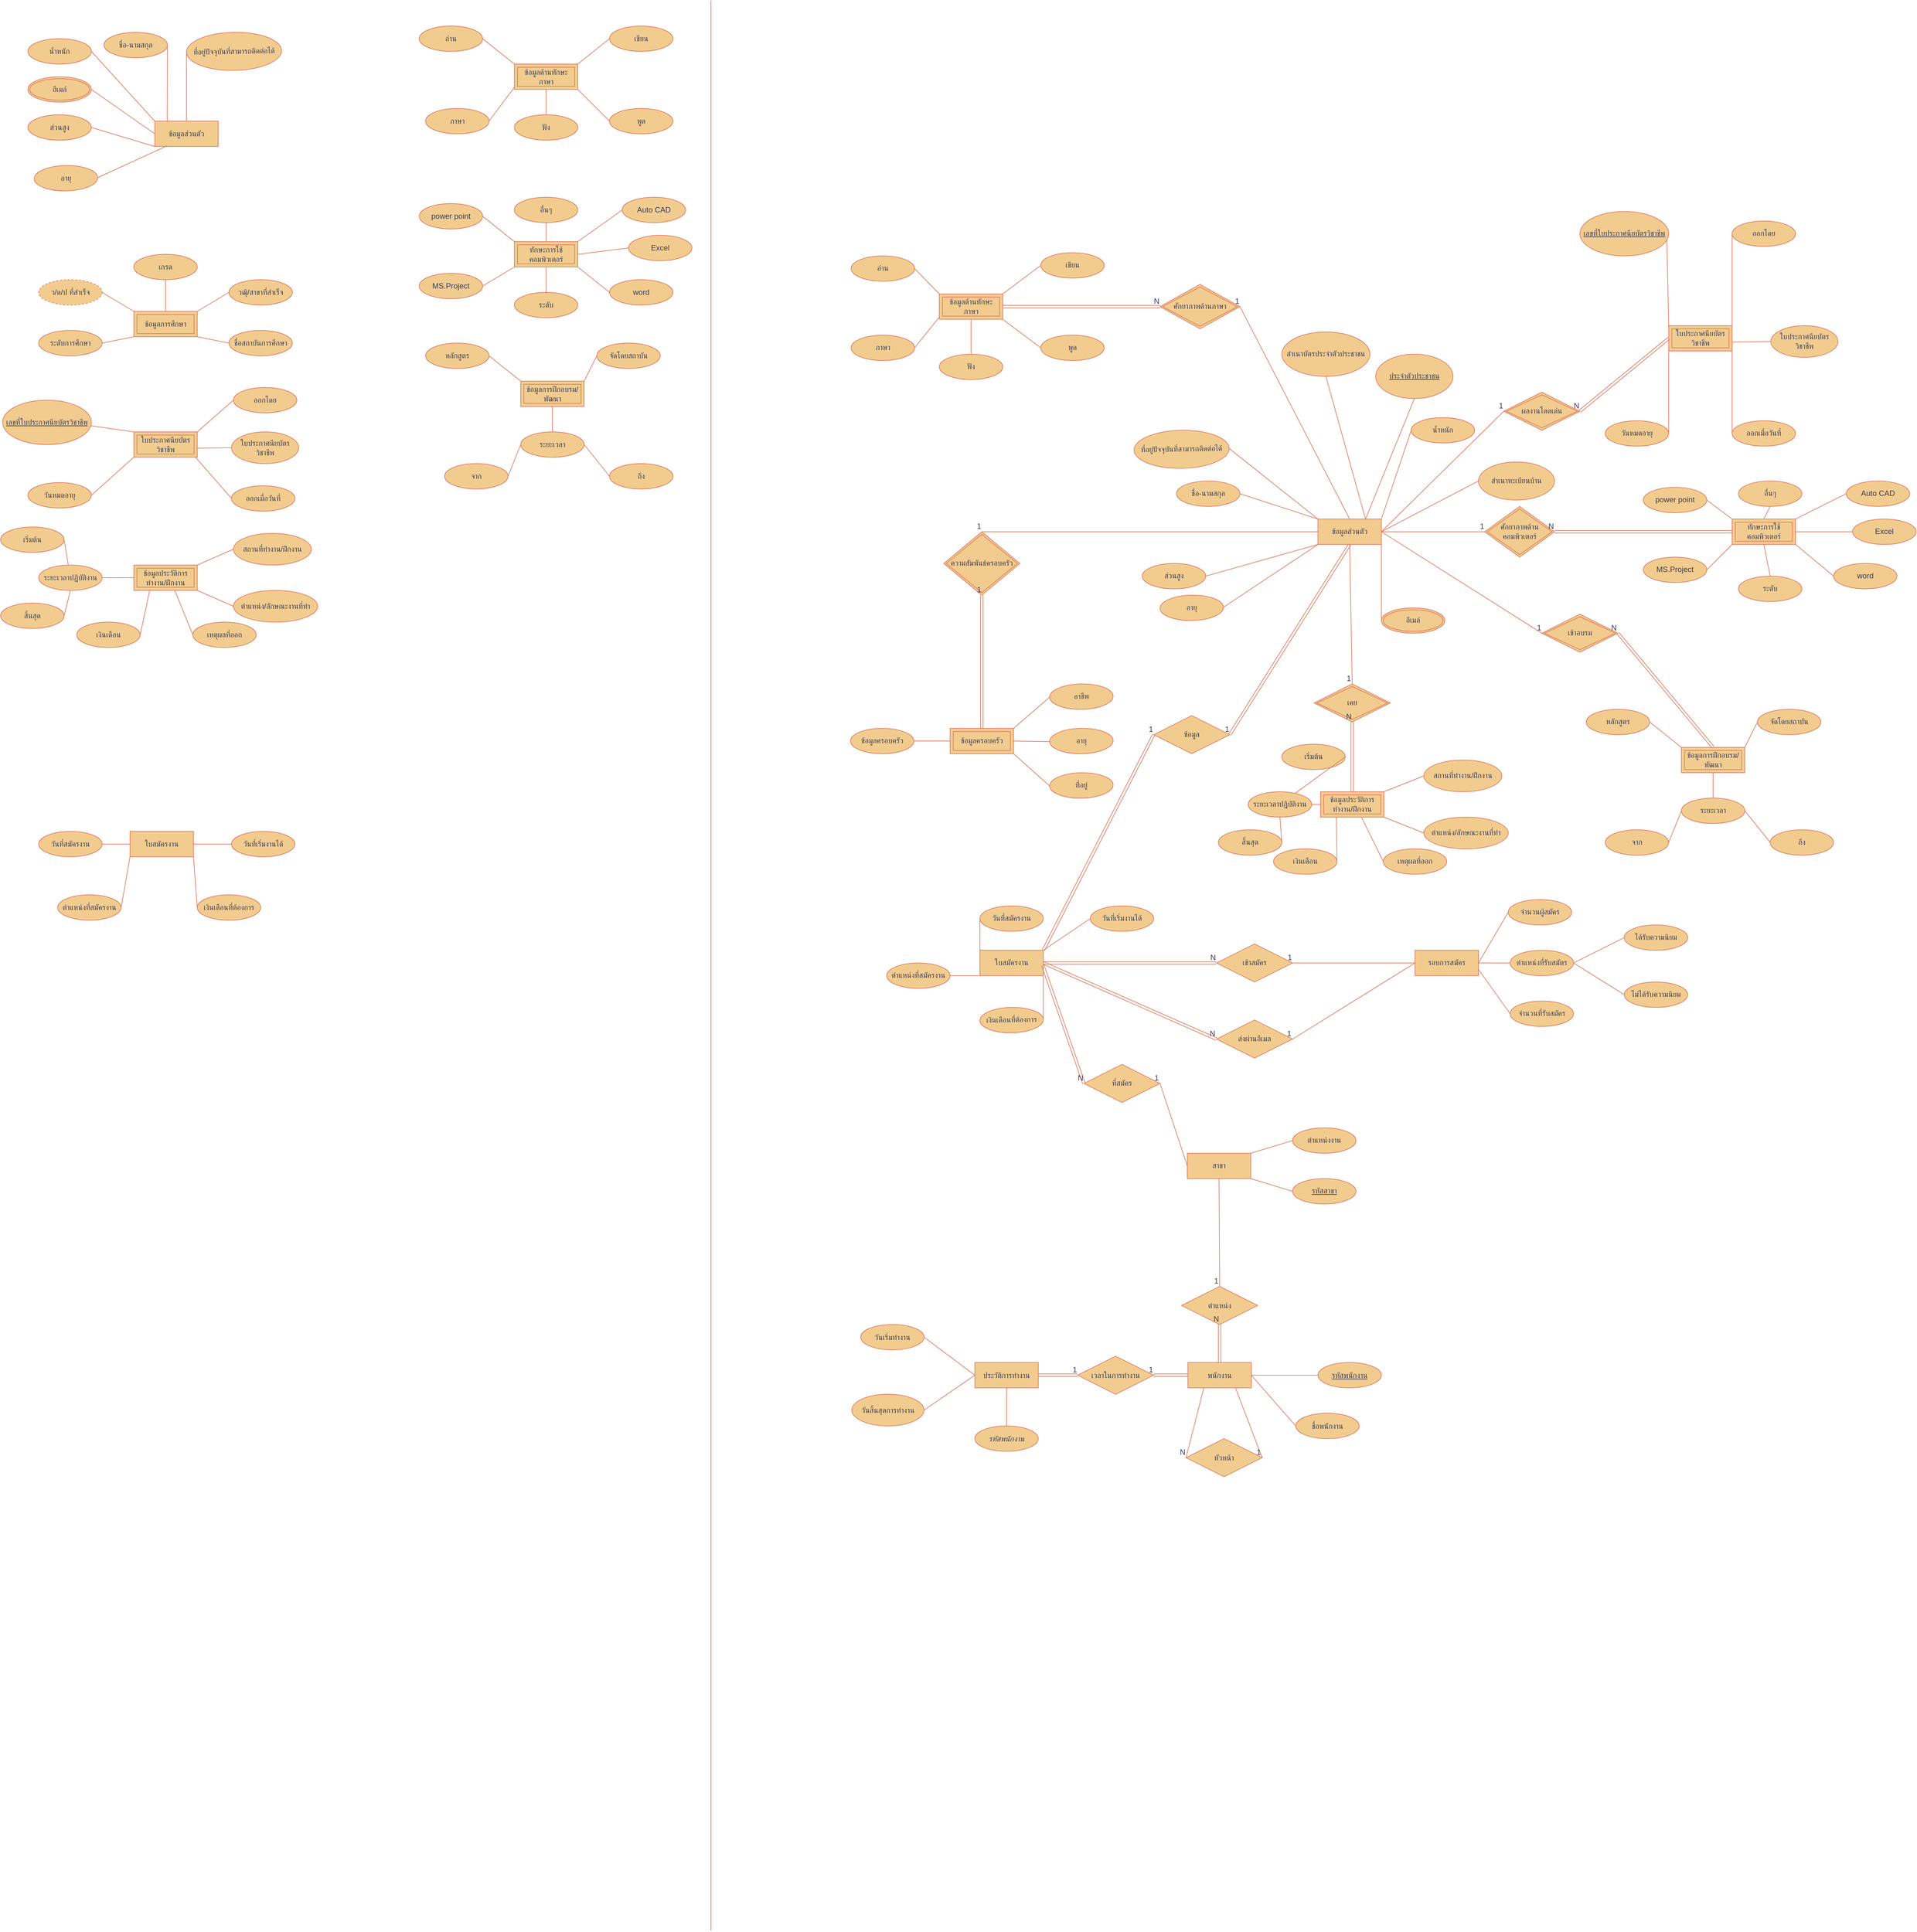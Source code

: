 <mxfile version="26.0.11">
  <diagram name="Page-1" id="M10fowWCH3bdN68ZS8oP">
    <mxGraphModel dx="5580" dy="2533" grid="1" gridSize="10" guides="1" tooltips="1" connect="1" arrows="1" fold="1" page="1" pageScale="1" pageWidth="827" pageHeight="1169" math="0" shadow="0">
      <root>
        <mxCell id="0" />
        <mxCell id="1" parent="0" />
        <mxCell id="8uTD9FZD5NXwqfLO1ruH-11" value="ข้อมูลส่วนตัว" style="whiteSpace=wrap;html=1;align=center;labelBackgroundColor=none;fillColor=#F2CC8F;strokeColor=#E07A5F;fontColor=#393C56;" parent="1" vertex="1">
          <mxGeometry x="2077" y="817.49" width="100" height="40" as="geometry" />
        </mxCell>
        <mxCell id="8uTD9FZD5NXwqfLO1ruH-12" value="ชื่อ-นามสกุล" style="ellipse;whiteSpace=wrap;html=1;align=center;labelBackgroundColor=none;fillColor=#F2CC8F;strokeColor=#E07A5F;fontColor=#393C56;" parent="1" vertex="1">
          <mxGeometry x="1854" y="757.49" width="100" height="40" as="geometry" />
        </mxCell>
        <mxCell id="8uTD9FZD5NXwqfLO1ruH-13" value="" style="endArrow=none;html=1;rounded=0;labelBackgroundColor=none;strokeColor=#E07A5F;fontColor=default;entryX=1;entryY=0.5;entryDx=0;entryDy=0;exitX=0;exitY=0;exitDx=0;exitDy=0;" parent="1" source="8uTD9FZD5NXwqfLO1ruH-11" target="8uTD9FZD5NXwqfLO1ruH-12" edge="1">
          <mxGeometry relative="1" as="geometry">
            <mxPoint x="2017" y="787.49" as="sourcePoint" />
            <mxPoint x="2227" y="777.49" as="targetPoint" />
          </mxGeometry>
        </mxCell>
        <mxCell id="8uTD9FZD5NXwqfLO1ruH-14" value="น้ำหนัก" style="ellipse;whiteSpace=wrap;html=1;align=center;labelBackgroundColor=none;fillColor=#F2CC8F;strokeColor=#E07A5F;fontColor=#393C56;" parent="1" vertex="1">
          <mxGeometry x="2224" y="657.49" width="100" height="40" as="geometry" />
        </mxCell>
        <mxCell id="8uTD9FZD5NXwqfLO1ruH-15" value="" style="endArrow=none;html=1;rounded=0;entryX=0;entryY=0.5;entryDx=0;entryDy=0;labelBackgroundColor=none;strokeColor=#E07A5F;fontColor=default;exitX=1;exitY=0;exitDx=0;exitDy=0;" parent="1" source="8uTD9FZD5NXwqfLO1ruH-11" target="8uTD9FZD5NXwqfLO1ruH-14" edge="1">
          <mxGeometry relative="1" as="geometry">
            <mxPoint x="2037" y="797.49" as="sourcePoint" />
            <mxPoint x="2177" y="817.49" as="targetPoint" />
          </mxGeometry>
        </mxCell>
        <mxCell id="8uTD9FZD5NXwqfLO1ruH-16" value="ส่วนสูง" style="ellipse;whiteSpace=wrap;html=1;align=center;labelBackgroundColor=none;fillColor=#F2CC8F;strokeColor=#E07A5F;fontColor=#393C56;" parent="1" vertex="1">
          <mxGeometry x="1800" y="887.49" width="100" height="40" as="geometry" />
        </mxCell>
        <mxCell id="8uTD9FZD5NXwqfLO1ruH-17" value="" style="endArrow=none;html=1;rounded=0;entryX=1;entryY=0.5;entryDx=0;entryDy=0;labelBackgroundColor=none;strokeColor=#E07A5F;fontColor=default;exitX=0;exitY=1;exitDx=0;exitDy=0;" parent="1" source="8uTD9FZD5NXwqfLO1ruH-11" target="8uTD9FZD5NXwqfLO1ruH-16" edge="1">
          <mxGeometry relative="1" as="geometry">
            <mxPoint x="2017" y="857.49" as="sourcePoint" />
            <mxPoint x="2177" y="857.49" as="targetPoint" />
          </mxGeometry>
        </mxCell>
        <mxCell id="8uTD9FZD5NXwqfLO1ruH-18" value="อายุ" style="ellipse;whiteSpace=wrap;html=1;align=center;rotation=-1;labelBackgroundColor=none;fillColor=#F2CC8F;strokeColor=#E07A5F;fontColor=#393C56;" parent="1" vertex="1">
          <mxGeometry x="1828" y="937.49" width="100" height="40" as="geometry" />
        </mxCell>
        <mxCell id="8uTD9FZD5NXwqfLO1ruH-19" value="" style="endArrow=none;html=1;rounded=0;entryX=1;entryY=0.5;entryDx=0;entryDy=0;labelBackgroundColor=none;strokeColor=#E07A5F;fontColor=default;exitX=0;exitY=1;exitDx=0;exitDy=0;" parent="1" source="8uTD9FZD5NXwqfLO1ruH-11" target="8uTD9FZD5NXwqfLO1ruH-18" edge="1">
          <mxGeometry relative="1" as="geometry">
            <mxPoint x="2037" y="857.49" as="sourcePoint" />
            <mxPoint x="2167" y="876.49" as="targetPoint" />
          </mxGeometry>
        </mxCell>
        <mxCell id="8uTD9FZD5NXwqfLO1ruH-20" value="ที่อยู่ปัจจุบันที่สามารถติดต่อได้" style="ellipse;whiteSpace=wrap;html=1;align=center;rotation=-1;labelBackgroundColor=none;fillColor=#F2CC8F;strokeColor=#E07A5F;fontColor=#393C56;" parent="1" vertex="1">
          <mxGeometry x="1787" y="677.49" width="150" height="60" as="geometry" />
        </mxCell>
        <mxCell id="8uTD9FZD5NXwqfLO1ruH-21" value="" style="endArrow=none;html=1;rounded=0;labelBackgroundColor=none;strokeColor=#E07A5F;fontColor=default;exitX=0;exitY=0;exitDx=0;exitDy=0;entryX=1;entryY=0.5;entryDx=0;entryDy=0;" parent="1" source="8uTD9FZD5NXwqfLO1ruH-11" target="8uTD9FZD5NXwqfLO1ruH-20" edge="1">
          <mxGeometry relative="1" as="geometry">
            <mxPoint x="2117" y="837.49" as="sourcePoint" />
            <mxPoint x="2057" y="607.49" as="targetPoint" />
          </mxGeometry>
        </mxCell>
        <mxCell id="8uTD9FZD5NXwqfLO1ruH-23" value="" style="endArrow=none;html=1;rounded=0;entryX=0;entryY=0.5;entryDx=0;entryDy=0;labelBackgroundColor=none;strokeColor=#E07A5F;fontColor=default;exitX=1;exitY=1;exitDx=0;exitDy=0;" parent="1" source="8uTD9FZD5NXwqfLO1ruH-11" target="8uTD9FZD5NXwqfLO1ruH-93" edge="1">
          <mxGeometry relative="1" as="geometry">
            <mxPoint x="2017" y="837.49" as="sourcePoint" />
            <mxPoint x="1967" y="837.49" as="targetPoint" />
          </mxGeometry>
        </mxCell>
        <mxCell id="8uTD9FZD5NXwqfLO1ruH-24" value="ข้อมูลครอบครัว" style="shape=ext;margin=3;double=1;whiteSpace=wrap;html=1;align=center;labelBackgroundColor=none;fillColor=#F2CC8F;strokeColor=#E07A5F;fontColor=#393C56;" parent="1" vertex="1">
          <mxGeometry x="1497" y="1147.49" width="100" height="40" as="geometry" />
        </mxCell>
        <mxCell id="8uTD9FZD5NXwqfLO1ruH-25" value="อายุ" style="ellipse;whiteSpace=wrap;html=1;align=center;rotation=-1;labelBackgroundColor=none;fillColor=#F2CC8F;strokeColor=#E07A5F;fontColor=#393C56;" parent="1" vertex="1">
          <mxGeometry x="1654" y="1147.49" width="100" height="40" as="geometry" />
        </mxCell>
        <mxCell id="8uTD9FZD5NXwqfLO1ruH-26" value="" style="endArrow=none;html=1;rounded=0;entryX=0;entryY=0.5;entryDx=0;entryDy=0;labelBackgroundColor=none;strokeColor=#E07A5F;fontColor=default;exitX=1;exitY=0.5;exitDx=0;exitDy=0;" parent="1" source="8uTD9FZD5NXwqfLO1ruH-24" target="8uTD9FZD5NXwqfLO1ruH-25" edge="1">
          <mxGeometry relative="1" as="geometry">
            <mxPoint x="1590" y="1167.49" as="sourcePoint" />
            <mxPoint x="1640" y="1186.49" as="targetPoint" />
          </mxGeometry>
        </mxCell>
        <mxCell id="8uTD9FZD5NXwqfLO1ruH-27" value="อาชีพ" style="ellipse;whiteSpace=wrap;html=1;align=center;rotation=-1;labelBackgroundColor=none;fillColor=#F2CC8F;strokeColor=#E07A5F;fontColor=#393C56;" parent="1" vertex="1">
          <mxGeometry x="1654" y="1077.49" width="100" height="40" as="geometry" />
        </mxCell>
        <mxCell id="8uTD9FZD5NXwqfLO1ruH-28" value="" style="endArrow=none;html=1;rounded=0;entryX=0;entryY=0.5;entryDx=0;entryDy=0;exitX=1;exitY=0;exitDx=0;exitDy=0;labelBackgroundColor=none;strokeColor=#E07A5F;fontColor=default;" parent="1" source="8uTD9FZD5NXwqfLO1ruH-24" target="8uTD9FZD5NXwqfLO1ruH-27" edge="1">
          <mxGeometry relative="1" as="geometry">
            <mxPoint x="1590" y="1097.49" as="sourcePoint" />
            <mxPoint x="1640" y="1116.49" as="targetPoint" />
          </mxGeometry>
        </mxCell>
        <mxCell id="8uTD9FZD5NXwqfLO1ruH-29" value="ที่อยู่" style="ellipse;whiteSpace=wrap;html=1;align=center;rotation=-1;labelBackgroundColor=none;fillColor=#F2CC8F;strokeColor=#E07A5F;fontColor=#393C56;" parent="1" vertex="1">
          <mxGeometry x="1654" y="1217.49" width="100" height="40" as="geometry" />
        </mxCell>
        <mxCell id="8uTD9FZD5NXwqfLO1ruH-30" value="" style="endArrow=none;html=1;rounded=0;entryX=0;entryY=0.5;entryDx=0;entryDy=0;exitX=1;exitY=1;exitDx=0;exitDy=0;labelBackgroundColor=none;strokeColor=#E07A5F;fontColor=default;" parent="1" source="8uTD9FZD5NXwqfLO1ruH-24" target="8uTD9FZD5NXwqfLO1ruH-29" edge="1">
          <mxGeometry relative="1" as="geometry">
            <mxPoint x="1590" y="1197.49" as="sourcePoint" />
            <mxPoint x="1640" y="1256.49" as="targetPoint" />
          </mxGeometry>
        </mxCell>
        <mxCell id="8uTD9FZD5NXwqfLO1ruH-31" value="ข้อมูลครอบครัว" style="ellipse;whiteSpace=wrap;html=1;align=center;labelBackgroundColor=none;fillColor=#F2CC8F;strokeColor=#E07A5F;fontColor=#393C56;" parent="1" vertex="1">
          <mxGeometry x="1340" y="1147.49" width="100" height="40" as="geometry" />
        </mxCell>
        <mxCell id="8uTD9FZD5NXwqfLO1ruH-34" value="" style="endArrow=none;html=1;rounded=0;exitX=0;exitY=0.5;exitDx=0;exitDy=0;entryX=1;entryY=0.5;entryDx=0;entryDy=0;labelBackgroundColor=none;strokeColor=#E07A5F;fontColor=default;" parent="1" source="8uTD9FZD5NXwqfLO1ruH-24" target="8uTD9FZD5NXwqfLO1ruH-31" edge="1">
          <mxGeometry relative="1" as="geometry">
            <mxPoint x="1600" y="1157.49" as="sourcePoint" />
            <mxPoint x="1430" y="1167.49" as="targetPoint" />
          </mxGeometry>
        </mxCell>
        <mxCell id="8uTD9FZD5NXwqfLO1ruH-38" value="" style="endArrow=none;html=1;rounded=0;exitX=0;exitY=1;exitDx=0;exitDy=0;entryX=1;entryY=0.5;entryDx=0;entryDy=0;labelBackgroundColor=none;strokeColor=#E07A5F;fontColor=default;" parent="1" source="q6ZdLtZTMevmo2pbfsbA-22" target="8uTD9FZD5NXwqfLO1ruH-39" edge="1">
          <mxGeometry relative="1" as="geometry">
            <mxPoint x="210" y="530" as="sourcePoint" />
            <mxPoint x="160" y="510" as="targetPoint" />
          </mxGeometry>
        </mxCell>
        <mxCell id="8uTD9FZD5NXwqfLO1ruH-39" value="ระดับการศึกษา" style="ellipse;whiteSpace=wrap;html=1;align=center;labelBackgroundColor=none;fillColor=#F2CC8F;strokeColor=#E07A5F;fontColor=#393C56;" parent="1" vertex="1">
          <mxGeometry x="60" y="520" width="100" height="40" as="geometry" />
        </mxCell>
        <mxCell id="8uTD9FZD5NXwqfLO1ruH-44" value="" style="endArrow=none;html=1;rounded=0;exitX=1;exitY=1;exitDx=0;exitDy=0;entryX=0;entryY=0.5;entryDx=0;entryDy=0;labelBackgroundColor=none;strokeColor=#E07A5F;fontColor=default;" parent="1" source="q6ZdLtZTMevmo2pbfsbA-22" target="8uTD9FZD5NXwqfLO1ruH-45" edge="1">
          <mxGeometry relative="1" as="geometry">
            <mxPoint x="310" y="530" as="sourcePoint" />
            <mxPoint x="437" y="520" as="targetPoint" />
          </mxGeometry>
        </mxCell>
        <mxCell id="8uTD9FZD5NXwqfLO1ruH-45" value="ชื่อสถาบันการศึกษา" style="ellipse;whiteSpace=wrap;html=1;align=center;labelBackgroundColor=none;fillColor=#F2CC8F;strokeColor=#E07A5F;fontColor=#393C56;" parent="1" vertex="1">
          <mxGeometry x="360" y="520" width="100" height="40" as="geometry" />
        </mxCell>
        <mxCell id="8uTD9FZD5NXwqfLO1ruH-47" value="" style="endArrow=none;html=1;rounded=0;exitX=1;exitY=0;exitDx=0;exitDy=0;entryX=0;entryY=0.5;entryDx=0;entryDy=0;labelBackgroundColor=none;strokeColor=#E07A5F;fontColor=default;" parent="1" source="q6ZdLtZTMevmo2pbfsbA-22" target="8uTD9FZD5NXwqfLO1ruH-48" edge="1">
          <mxGeometry relative="1" as="geometry">
            <mxPoint x="310" y="490" as="sourcePoint" />
            <mxPoint x="451" y="460" as="targetPoint" />
          </mxGeometry>
        </mxCell>
        <mxCell id="8uTD9FZD5NXwqfLO1ruH-48" value="วฒุิ/สาขาที่สำเร็จ" style="ellipse;whiteSpace=wrap;html=1;align=center;labelBackgroundColor=none;fillColor=#F2CC8F;strokeColor=#E07A5F;fontColor=#393C56;" parent="1" vertex="1">
          <mxGeometry x="360" y="440" width="100" height="40" as="geometry" />
        </mxCell>
        <mxCell id="8uTD9FZD5NXwqfLO1ruH-53" value="ว/ด/ป ที่สำเร็จ" style="ellipse;whiteSpace=wrap;html=1;align=center;dashed=1;labelBackgroundColor=none;fillColor=#F2CC8F;strokeColor=#E07A5F;fontColor=#393C56;" parent="1" vertex="1">
          <mxGeometry x="60" y="440" width="100" height="40" as="geometry" />
        </mxCell>
        <mxCell id="8uTD9FZD5NXwqfLO1ruH-54" value="" style="endArrow=none;html=1;rounded=0;exitX=1;exitY=0.5;exitDx=0;exitDy=0;entryX=0;entryY=0;entryDx=0;entryDy=0;labelBackgroundColor=none;strokeColor=#E07A5F;fontColor=default;" parent="1" source="8uTD9FZD5NXwqfLO1ruH-53" target="q6ZdLtZTMevmo2pbfsbA-22" edge="1">
          <mxGeometry relative="1" as="geometry">
            <mxPoint x="470" y="570" as="sourcePoint" />
            <mxPoint x="210" y="490" as="targetPoint" />
          </mxGeometry>
        </mxCell>
        <mxCell id="8uTD9FZD5NXwqfLO1ruH-56" value="เกรด" style="ellipse;whiteSpace=wrap;html=1;align=center;labelBackgroundColor=none;fillColor=#F2CC8F;strokeColor=#E07A5F;fontColor=#393C56;" parent="1" vertex="1">
          <mxGeometry x="210" y="400" width="100" height="40" as="geometry" />
        </mxCell>
        <mxCell id="8uTD9FZD5NXwqfLO1ruH-57" value="" style="endArrow=none;html=1;rounded=0;entryX=0.5;entryY=0;entryDx=0;entryDy=0;exitX=0.5;exitY=1;exitDx=0;exitDy=0;labelBackgroundColor=none;strokeColor=#E07A5F;fontColor=default;fillColor=#F2CC8F;" parent="1" source="8uTD9FZD5NXwqfLO1ruH-56" target="q6ZdLtZTMevmo2pbfsbA-22" edge="1">
          <mxGeometry relative="1" as="geometry">
            <mxPoint x="270" y="460" as="sourcePoint" />
            <mxPoint x="260" y="490" as="targetPoint" />
          </mxGeometry>
        </mxCell>
        <mxCell id="8uTD9FZD5NXwqfLO1ruH-59" value="ใบประกาศนียบัตรวิชาชีพ" style="ellipse;whiteSpace=wrap;html=1;align=center;labelBackgroundColor=none;fillColor=#F2CC8F;strokeColor=#E07A5F;fontColor=#393C56;" parent="1" vertex="1">
          <mxGeometry x="364" y="680" width="106" height="50" as="geometry" />
        </mxCell>
        <mxCell id="8uTD9FZD5NXwqfLO1ruH-60" value="" style="endArrow=none;html=1;rounded=0;exitX=1.003;exitY=0.645;exitDx=0;exitDy=0;entryX=0;entryY=0.5;entryDx=0;entryDy=0;labelBackgroundColor=none;strokeColor=#E07A5F;fontColor=default;exitPerimeter=0;" parent="1" source="q6ZdLtZTMevmo2pbfsbA-21" target="8uTD9FZD5NXwqfLO1ruH-59" edge="1">
          <mxGeometry relative="1" as="geometry">
            <mxPoint x="310" y="705" as="sourcePoint" />
            <mxPoint x="480" y="765" as="targetPoint" />
          </mxGeometry>
        </mxCell>
        <mxCell id="8uTD9FZD5NXwqfLO1ruH-61" value="ออกเมื่อวันที่" style="ellipse;whiteSpace=wrap;html=1;align=center;labelBackgroundColor=none;fillColor=#F2CC8F;strokeColor=#E07A5F;fontColor=#393C56;" parent="1" vertex="1">
          <mxGeometry x="364" y="765" width="100" height="40" as="geometry" />
        </mxCell>
        <mxCell id="8uTD9FZD5NXwqfLO1ruH-63" value="" style="endArrow=none;html=1;rounded=0;entryX=0;entryY=0.5;entryDx=0;entryDy=0;exitX=0.95;exitY=0.934;exitDx=0;exitDy=0;labelBackgroundColor=none;strokeColor=#E07A5F;fontColor=default;exitPerimeter=0;" parent="1" source="q6ZdLtZTMevmo2pbfsbA-21" target="8uTD9FZD5NXwqfLO1ruH-61" edge="1">
          <mxGeometry relative="1" as="geometry">
            <mxPoint x="310" y="725" as="sourcePoint" />
            <mxPoint x="480" y="860" as="targetPoint" />
          </mxGeometry>
        </mxCell>
        <mxCell id="8uTD9FZD5NXwqfLO1ruH-64" value="ออกโดย" style="ellipse;whiteSpace=wrap;html=1;align=center;labelBackgroundColor=none;fillColor=#F2CC8F;strokeColor=#E07A5F;fontColor=#393C56;" parent="1" vertex="1">
          <mxGeometry x="367" y="610" width="100" height="40" as="geometry" />
        </mxCell>
        <mxCell id="8uTD9FZD5NXwqfLO1ruH-65" value="" style="endArrow=none;html=1;rounded=0;entryX=0;entryY=0.5;entryDx=0;entryDy=0;exitX=1;exitY=0;exitDx=0;exitDy=0;labelBackgroundColor=none;strokeColor=#E07A5F;fontColor=default;" parent="1" source="q6ZdLtZTMevmo2pbfsbA-21" target="8uTD9FZD5NXwqfLO1ruH-64" edge="1">
          <mxGeometry relative="1" as="geometry">
            <mxPoint x="310" y="685" as="sourcePoint" />
            <mxPoint x="360" y="800" as="targetPoint" />
          </mxGeometry>
        </mxCell>
        <mxCell id="8uTD9FZD5NXwqfLO1ruH-67" value="" style="endArrow=none;html=1;rounded=0;exitX=0.979;exitY=0.571;exitDx=0;exitDy=0;exitPerimeter=0;entryX=0;entryY=0;entryDx=0;entryDy=0;labelBackgroundColor=none;strokeColor=#E07A5F;fontColor=default;" parent="1" source="q6ZdLtZTMevmo2pbfsbA-9" target="q6ZdLtZTMevmo2pbfsbA-21" edge="1">
          <mxGeometry relative="1" as="geometry">
            <mxPoint x="147.96" y="662" as="sourcePoint" />
            <mxPoint x="210" y="685" as="targetPoint" />
          </mxGeometry>
        </mxCell>
        <mxCell id="8uTD9FZD5NXwqfLO1ruH-68" value="วันหมดอายุ" style="ellipse;whiteSpace=wrap;html=1;align=center;labelBackgroundColor=none;fillColor=#F2CC8F;strokeColor=#E07A5F;fontColor=#393C56;" parent="1" vertex="1">
          <mxGeometry x="43" y="760" width="100" height="40" as="geometry" />
        </mxCell>
        <mxCell id="8uTD9FZD5NXwqfLO1ruH-69" value="" style="endArrow=none;html=1;rounded=0;entryX=0;entryY=1;entryDx=0;entryDy=0;exitX=1;exitY=0.5;exitDx=0;exitDy=0;labelBackgroundColor=none;strokeColor=#E07A5F;fontColor=default;" parent="1" source="8uTD9FZD5NXwqfLO1ruH-68" target="q6ZdLtZTMevmo2pbfsbA-21" edge="1">
          <mxGeometry relative="1" as="geometry">
            <mxPoint x="260" y="840" as="sourcePoint" />
            <mxPoint x="210" y="715" as="targetPoint" />
          </mxGeometry>
        </mxCell>
        <mxCell id="8uTD9FZD5NXwqfLO1ruH-71" value="สถานที่ทำงาน/ฝึกงาน" style="ellipse;whiteSpace=wrap;html=1;align=center;labelBackgroundColor=none;fillColor=#F2CC8F;strokeColor=#E07A5F;fontColor=#393C56;" parent="1" vertex="1">
          <mxGeometry x="367" y="840" width="123" height="50" as="geometry" />
        </mxCell>
        <mxCell id="8uTD9FZD5NXwqfLO1ruH-72" value="ตำแหน่ง/ลักษณะงานที่ทำ" style="ellipse;whiteSpace=wrap;html=1;align=center;labelBackgroundColor=none;fillColor=#F2CC8F;strokeColor=#E07A5F;fontColor=#393C56;" parent="1" vertex="1">
          <mxGeometry x="367" y="930" width="133" height="50" as="geometry" />
        </mxCell>
        <mxCell id="8uTD9FZD5NXwqfLO1ruH-74" value="ระยะเวลาปฎิบัติงาน" style="ellipse;whiteSpace=wrap;html=1;align=center;labelBackgroundColor=none;fillColor=#F2CC8F;strokeColor=#E07A5F;fontColor=#393C56;" parent="1" vertex="1">
          <mxGeometry x="60" y="890" width="100" height="40" as="geometry" />
        </mxCell>
        <mxCell id="8uTD9FZD5NXwqfLO1ruH-75" value="" style="endArrow=none;html=1;rounded=0;exitX=1;exitY=0.5;exitDx=0;exitDy=0;entryX=0;entryY=0.5;entryDx=0;entryDy=0;labelBackgroundColor=none;strokeColor=#E07A5F;fontColor=default;" parent="1" source="8uTD9FZD5NXwqfLO1ruH-74" target="q6ZdLtZTMevmo2pbfsbA-19" edge="1">
          <mxGeometry relative="1" as="geometry">
            <mxPoint x="170" y="950" as="sourcePoint" />
            <mxPoint x="210" y="910" as="targetPoint" />
          </mxGeometry>
        </mxCell>
        <mxCell id="8uTD9FZD5NXwqfLO1ruH-76" value="" style="endArrow=none;html=1;rounded=0;entryX=0;entryY=0.5;entryDx=0;entryDy=0;exitX=1;exitY=0;exitDx=0;exitDy=0;labelBackgroundColor=none;strokeColor=#E07A5F;fontColor=default;" parent="1" source="q6ZdLtZTMevmo2pbfsbA-19" target="8uTD9FZD5NXwqfLO1ruH-71" edge="1">
          <mxGeometry relative="1" as="geometry">
            <mxPoint x="310" y="890" as="sourcePoint" />
            <mxPoint x="350" y="840" as="targetPoint" />
          </mxGeometry>
        </mxCell>
        <mxCell id="8uTD9FZD5NXwqfLO1ruH-77" value="" style="endArrow=none;html=1;rounded=0;entryX=0;entryY=0.5;entryDx=0;entryDy=0;exitX=1;exitY=1;exitDx=0;exitDy=0;labelBackgroundColor=none;strokeColor=#E07A5F;fontColor=default;" parent="1" source="q6ZdLtZTMevmo2pbfsbA-19" target="8uTD9FZD5NXwqfLO1ruH-72" edge="1">
          <mxGeometry relative="1" as="geometry">
            <mxPoint x="310" y="930" as="sourcePoint" />
            <mxPoint x="330" y="980" as="targetPoint" />
          </mxGeometry>
        </mxCell>
        <mxCell id="8uTD9FZD5NXwqfLO1ruH-80" value="เริ่มต้น" style="ellipse;whiteSpace=wrap;html=1;align=center;labelBackgroundColor=none;fillColor=#F2CC8F;strokeColor=#E07A5F;fontColor=#393C56;" parent="1" vertex="1">
          <mxGeometry y="830" width="100" height="40" as="geometry" />
        </mxCell>
        <mxCell id="8uTD9FZD5NXwqfLO1ruH-81" value="สิ้นสุด" style="ellipse;whiteSpace=wrap;html=1;align=center;labelBackgroundColor=none;fillColor=#F2CC8F;strokeColor=#E07A5F;fontColor=#393C56;" parent="1" vertex="1">
          <mxGeometry y="950" width="100" height="40" as="geometry" />
        </mxCell>
        <mxCell id="8uTD9FZD5NXwqfLO1ruH-83" value="" style="endArrow=none;html=1;rounded=0;exitX=1;exitY=0.5;exitDx=0;exitDy=0;entryX=0.5;entryY=1;entryDx=0;entryDy=0;labelBackgroundColor=none;strokeColor=#E07A5F;fontColor=default;" parent="1" source="8uTD9FZD5NXwqfLO1ruH-81" target="8uTD9FZD5NXwqfLO1ruH-74" edge="1">
          <mxGeometry relative="1" as="geometry">
            <mxPoint x="110" y="970" as="sourcePoint" />
            <mxPoint x="270" y="970" as="targetPoint" />
          </mxGeometry>
        </mxCell>
        <mxCell id="8uTD9FZD5NXwqfLO1ruH-84" value="" style="endArrow=none;html=1;rounded=0;exitX=1;exitY=0.5;exitDx=0;exitDy=0;labelBackgroundColor=none;strokeColor=#E07A5F;fontColor=default;" parent="1" source="8uTD9FZD5NXwqfLO1ruH-80" target="8uTD9FZD5NXwqfLO1ruH-74" edge="1">
          <mxGeometry relative="1" as="geometry">
            <mxPoint x="210" y="1040" as="sourcePoint" />
            <mxPoint x="370" y="1040" as="targetPoint" />
          </mxGeometry>
        </mxCell>
        <mxCell id="8uTD9FZD5NXwqfLO1ruH-85" value="เงินเดือน" style="ellipse;whiteSpace=wrap;html=1;align=center;labelBackgroundColor=none;fillColor=#F2CC8F;strokeColor=#E07A5F;fontColor=#393C56;" parent="1" vertex="1">
          <mxGeometry x="120" y="980" width="100" height="40" as="geometry" />
        </mxCell>
        <mxCell id="8uTD9FZD5NXwqfLO1ruH-86" value="เหตุผลที่ออก" style="ellipse;whiteSpace=wrap;html=1;align=center;labelBackgroundColor=none;fillColor=#F2CC8F;strokeColor=#E07A5F;fontColor=#393C56;" parent="1" vertex="1">
          <mxGeometry x="303" y="980" width="100" height="40" as="geometry" />
        </mxCell>
        <mxCell id="8uTD9FZD5NXwqfLO1ruH-87" value="" style="endArrow=none;html=1;rounded=0;exitX=1;exitY=0.5;exitDx=0;exitDy=0;entryX=0.25;entryY=1;entryDx=0;entryDy=0;labelBackgroundColor=none;strokeColor=#E07A5F;fontColor=default;" parent="1" source="8uTD9FZD5NXwqfLO1ruH-85" target="q6ZdLtZTMevmo2pbfsbA-19" edge="1">
          <mxGeometry relative="1" as="geometry">
            <mxPoint x="200" y="1070" as="sourcePoint" />
            <mxPoint x="235" y="930" as="targetPoint" />
          </mxGeometry>
        </mxCell>
        <mxCell id="8uTD9FZD5NXwqfLO1ruH-88" value="" style="endArrow=none;html=1;rounded=0;entryX=0;entryY=0.5;entryDx=0;entryDy=0;labelBackgroundColor=none;strokeColor=#E07A5F;fontColor=default;exitX=0.647;exitY=1.008;exitDx=0;exitDy=0;exitPerimeter=0;" parent="1" source="q6ZdLtZTMevmo2pbfsbA-19" target="8uTD9FZD5NXwqfLO1ruH-86" edge="1">
          <mxGeometry relative="1" as="geometry">
            <mxPoint x="276" y="930" as="sourcePoint" />
            <mxPoint x="440" y="1070" as="targetPoint" />
          </mxGeometry>
        </mxCell>
        <mxCell id="8uTD9FZD5NXwqfLO1ruH-90" value="ภาษา" style="ellipse;whiteSpace=wrap;html=1;align=center;labelBackgroundColor=none;fillColor=#F2CC8F;strokeColor=#E07A5F;fontColor=#393C56;" parent="1" vertex="1">
          <mxGeometry x="670" y="170" width="100" height="40" as="geometry" />
        </mxCell>
        <mxCell id="8uTD9FZD5NXwqfLO1ruH-93" value="อีเมล์" style="ellipse;shape=doubleEllipse;margin=3;whiteSpace=wrap;html=1;align=center;labelBackgroundColor=none;fillColor=#F2CC8F;strokeColor=#E07A5F;fontColor=#393C56;" parent="1" vertex="1">
          <mxGeometry x="2177" y="957.49" width="100" height="40" as="geometry" />
        </mxCell>
        <mxCell id="8uTD9FZD5NXwqfLO1ruH-94" value="ฟัง" style="ellipse;whiteSpace=wrap;html=1;align=center;labelBackgroundColor=none;fillColor=#F2CC8F;strokeColor=#E07A5F;fontColor=#393C56;" parent="1" vertex="1">
          <mxGeometry x="810" y="180" width="100" height="40" as="geometry" />
        </mxCell>
        <mxCell id="8uTD9FZD5NXwqfLO1ruH-95" value="พูด" style="ellipse;whiteSpace=wrap;html=1;align=center;labelBackgroundColor=none;fillColor=#F2CC8F;strokeColor=#E07A5F;fontColor=#393C56;" parent="1" vertex="1">
          <mxGeometry x="960" y="170" width="100" height="40" as="geometry" />
        </mxCell>
        <mxCell id="8uTD9FZD5NXwqfLO1ruH-96" value="อ่าน&lt;span style=&quot;color: rgba(0, 0, 0, 0); font-family: monospace; font-size: 0px; text-align: start; text-wrap-mode: nowrap;&quot;&gt;%3CmxGraphModel%3E%3Croot%3E%3CmxCell%20id%3D%220%22%2F%3E%3CmxCell%20id%3D%221%22%20parent%3D%220%22%2F%3E%3CmxCell%20id%3D%222%22%20value%3D%22%E0%B8%A0%E0%B8%B2%E0%B8%A9%E0%B8%B2%22%20style%3D%22ellipse%3BwhiteSpace%3Dwrap%3Bhtml%3D1%3Balign%3Dcenter%3B%22%20vertex%3D%221%22%20parent%3D%221%22%3E%3CmxGeometry%20x%3D%22680%22%20y%3D%22200%22%20width%3D%22100%22%20height%3D%2240%22%20as%3D%22geometry%22%2F%3E%3C%2FmxCell%3E%3C%2Froot%3E%3C%2FmxGraphModel%3E&lt;/span&gt;" style="ellipse;whiteSpace=wrap;html=1;align=center;labelBackgroundColor=none;fillColor=#F2CC8F;strokeColor=#E07A5F;fontColor=#393C56;" parent="1" vertex="1">
          <mxGeometry x="660" y="40" width="100" height="40" as="geometry" />
        </mxCell>
        <mxCell id="8uTD9FZD5NXwqfLO1ruH-97" value="เขียน&lt;span style=&quot;color: rgba(0, 0, 0, 0); font-family: monospace; font-size: 0px; text-align: start; text-wrap-mode: nowrap;&quot;&gt;%3CmxGraphModel%3E%3Croot%3E%3CmxCell%20id%3D%220%22%2F%3E%3CmxCell%20id%3D%221%22%20parent%3D%220%22%2F%3E%3CmxCell%20id%3D%222%22%20value%3D%22%E0%B8%A0%E0%B8%B2%E0%B8%A9%E0%B8%B2%22%20style%3D%22ellipse%3BwhiteSpace%3Dwrap%3Bhtml%3D1%3Balign%3Dcenter%3B%22%20vertex%3D%221%22%20parent%3D%221%22%3E%3CmxGeometry%20x%3D%22680%22%20y%3D%22200%22%20width%3D%22100%22%20height%3D%2240%22%20as%3D%22geometry%22%2F%3E%3C%2FmxCell%3E%3C%2Froot%3E%3C%2FmxGraphModel%3E&lt;/span&gt;" style="ellipse;whiteSpace=wrap;html=1;align=center;labelBackgroundColor=none;fillColor=#F2CC8F;strokeColor=#E07A5F;fontColor=#393C56;" parent="1" vertex="1">
          <mxGeometry x="960" y="40" width="100" height="40" as="geometry" />
        </mxCell>
        <mxCell id="8uTD9FZD5NXwqfLO1ruH-98" value="" style="endArrow=none;html=1;rounded=0;exitX=1;exitY=0.5;exitDx=0;exitDy=0;exitPerimeter=0;entryX=0;entryY=0;entryDx=0;entryDy=0;labelBackgroundColor=none;strokeColor=#E07A5F;fontColor=default;" parent="1" source="8uTD9FZD5NXwqfLO1ruH-96" target="q6ZdLtZTMevmo2pbfsbA-14" edge="1">
          <mxGeometry relative="1" as="geometry">
            <mxPoint x="720" y="280" as="sourcePoint" />
            <mxPoint x="810" y="100" as="targetPoint" />
          </mxGeometry>
        </mxCell>
        <mxCell id="8uTD9FZD5NXwqfLO1ruH-99" value="" style="endArrow=none;html=1;rounded=0;exitX=1;exitY=0.5;exitDx=0;exitDy=0;entryX=0.007;entryY=0.892;entryDx=0;entryDy=0;labelBackgroundColor=none;strokeColor=#E07A5F;fontColor=default;entryPerimeter=0;" parent="1" source="8uTD9FZD5NXwqfLO1ruH-90" target="q6ZdLtZTMevmo2pbfsbA-14" edge="1">
          <mxGeometry relative="1" as="geometry">
            <mxPoint x="750" y="260" as="sourcePoint" />
            <mxPoint x="810" y="140" as="targetPoint" />
          </mxGeometry>
        </mxCell>
        <mxCell id="8uTD9FZD5NXwqfLO1ruH-100" value="" style="endArrow=none;html=1;rounded=0;entryX=0;entryY=0.5;entryDx=0;entryDy=0;exitX=1;exitY=1;exitDx=0;exitDy=0;labelBackgroundColor=none;strokeColor=#E07A5F;fontColor=default;" parent="1" source="q6ZdLtZTMevmo2pbfsbA-14" target="8uTD9FZD5NXwqfLO1ruH-95" edge="1">
          <mxGeometry relative="1" as="geometry">
            <mxPoint x="910" y="140" as="sourcePoint" />
            <mxPoint x="1040" y="270" as="targetPoint" />
          </mxGeometry>
        </mxCell>
        <mxCell id="8uTD9FZD5NXwqfLO1ruH-101" value="" style="endArrow=none;html=1;rounded=0;entryX=0;entryY=0.5;entryDx=0;entryDy=0;exitX=1;exitY=0;exitDx=0;exitDy=0;labelBackgroundColor=none;strokeColor=#E07A5F;fontColor=default;" parent="1" source="q6ZdLtZTMevmo2pbfsbA-14" target="8uTD9FZD5NXwqfLO1ruH-97" edge="1">
          <mxGeometry relative="1" as="geometry">
            <mxPoint x="910" y="100" as="sourcePoint" />
            <mxPoint x="900" y="290" as="targetPoint" />
          </mxGeometry>
        </mxCell>
        <mxCell id="8uTD9FZD5NXwqfLO1ruH-102" value="" style="endArrow=none;html=1;rounded=0;exitX=0.5;exitY=0;exitDx=0;exitDy=0;entryX=0.5;entryY=1;entryDx=0;entryDy=0;labelBackgroundColor=none;strokeColor=#E07A5F;fontColor=default;" parent="1" source="8uTD9FZD5NXwqfLO1ruH-94" target="q6ZdLtZTMevmo2pbfsbA-14" edge="1">
          <mxGeometry relative="1" as="geometry">
            <mxPoint x="820" y="330" as="sourcePoint" />
            <mxPoint x="860" y="140" as="targetPoint" />
          </mxGeometry>
        </mxCell>
        <mxCell id="8uTD9FZD5NXwqfLO1ruH-105" value="ระดับ" style="ellipse;whiteSpace=wrap;html=1;align=center;labelBackgroundColor=none;fillColor=#F2CC8F;strokeColor=#E07A5F;fontColor=#393C56;" parent="1" vertex="1">
          <mxGeometry x="810" y="460" width="100" height="40" as="geometry" />
        </mxCell>
        <mxCell id="8uTD9FZD5NXwqfLO1ruH-106" value="word" style="ellipse;whiteSpace=wrap;html=1;align=center;labelBackgroundColor=none;fillColor=#F2CC8F;strokeColor=#E07A5F;fontColor=#393C56;" parent="1" vertex="1">
          <mxGeometry x="960" y="440" width="100" height="40" as="geometry" />
        </mxCell>
        <mxCell id="8uTD9FZD5NXwqfLO1ruH-107" value="Excel" style="ellipse;whiteSpace=wrap;html=1;align=center;labelBackgroundColor=none;fillColor=#F2CC8F;strokeColor=#E07A5F;fontColor=#393C56;" parent="1" vertex="1">
          <mxGeometry x="990" y="370" width="100" height="40" as="geometry" />
        </mxCell>
        <mxCell id="8uTD9FZD5NXwqfLO1ruH-108" value="power point" style="ellipse;whiteSpace=wrap;html=1;align=center;labelBackgroundColor=none;fillColor=#F2CC8F;strokeColor=#E07A5F;fontColor=#393C56;" parent="1" vertex="1">
          <mxGeometry x="660" y="320" width="100" height="40" as="geometry" />
        </mxCell>
        <mxCell id="8uTD9FZD5NXwqfLO1ruH-109" value="MS.Project" style="ellipse;whiteSpace=wrap;html=1;align=center;labelBackgroundColor=none;fillColor=#F2CC8F;strokeColor=#E07A5F;fontColor=#393C56;" parent="1" vertex="1">
          <mxGeometry x="660" y="430" width="100" height="40" as="geometry" />
        </mxCell>
        <mxCell id="8uTD9FZD5NXwqfLO1ruH-110" value="Auto CAD" style="ellipse;whiteSpace=wrap;html=1;align=center;labelBackgroundColor=none;fillColor=#F2CC8F;strokeColor=#E07A5F;fontColor=#393C56;" parent="1" vertex="1">
          <mxGeometry x="980" y="310" width="100" height="40" as="geometry" />
        </mxCell>
        <mxCell id="8uTD9FZD5NXwqfLO1ruH-111" value="อื่นๆ" style="ellipse;whiteSpace=wrap;html=1;align=center;labelBackgroundColor=none;fillColor=#F2CC8F;strokeColor=#E07A5F;fontColor=#393C56;" parent="1" vertex="1">
          <mxGeometry x="810" y="310" width="100" height="40" as="geometry" />
        </mxCell>
        <mxCell id="8uTD9FZD5NXwqfLO1ruH-112" value="" style="endArrow=none;html=1;rounded=0;exitX=1;exitY=0.5;exitDx=0;exitDy=0;entryX=0;entryY=1;entryDx=0;entryDy=0;labelBackgroundColor=none;strokeColor=#E07A5F;fontColor=default;" parent="1" source="8uTD9FZD5NXwqfLO1ruH-109" target="q6ZdLtZTMevmo2pbfsbA-16" edge="1">
          <mxGeometry relative="1" as="geometry">
            <mxPoint x="770" y="560" as="sourcePoint" />
            <mxPoint x="810" y="420" as="targetPoint" />
          </mxGeometry>
        </mxCell>
        <mxCell id="8uTD9FZD5NXwqfLO1ruH-113" value="" style="endArrow=none;html=1;rounded=0;exitX=1;exitY=0.5;exitDx=0;exitDy=0;entryX=0;entryY=0;entryDx=0;entryDy=0;labelBackgroundColor=none;strokeColor=#E07A5F;fontColor=default;" parent="1" source="8uTD9FZD5NXwqfLO1ruH-108" target="q6ZdLtZTMevmo2pbfsbA-16" edge="1">
          <mxGeometry relative="1" as="geometry">
            <mxPoint x="840" y="540" as="sourcePoint" />
            <mxPoint x="810" y="380" as="targetPoint" />
          </mxGeometry>
        </mxCell>
        <mxCell id="8uTD9FZD5NXwqfLO1ruH-114" value="" style="endArrow=none;html=1;rounded=0;entryX=0;entryY=0.5;entryDx=0;entryDy=0;exitX=1;exitY=0.5;exitDx=0;exitDy=0;labelBackgroundColor=none;strokeColor=#E07A5F;fontColor=default;" parent="1" source="q6ZdLtZTMevmo2pbfsbA-16" target="8uTD9FZD5NXwqfLO1ruH-107" edge="1">
          <mxGeometry relative="1" as="geometry">
            <mxPoint x="910" y="400" as="sourcePoint" />
            <mxPoint x="980" y="550" as="targetPoint" />
          </mxGeometry>
        </mxCell>
        <mxCell id="8uTD9FZD5NXwqfLO1ruH-115" value="" style="endArrow=none;html=1;rounded=0;entryX=0;entryY=0.5;entryDx=0;entryDy=0;exitX=1;exitY=1;exitDx=0;exitDy=0;labelBackgroundColor=none;strokeColor=#E07A5F;fontColor=default;" parent="1" source="q6ZdLtZTMevmo2pbfsbA-16" target="8uTD9FZD5NXwqfLO1ruH-106" edge="1">
          <mxGeometry relative="1" as="geometry">
            <mxPoint x="910" y="420" as="sourcePoint" />
            <mxPoint x="1130" y="570" as="targetPoint" />
          </mxGeometry>
        </mxCell>
        <mxCell id="8uTD9FZD5NXwqfLO1ruH-116" value="" style="endArrow=none;html=1;rounded=0;exitX=0.5;exitY=0;exitDx=0;exitDy=0;entryX=0.5;entryY=1;entryDx=0;entryDy=0;labelBackgroundColor=none;strokeColor=#E07A5F;fontColor=default;" parent="1" source="8uTD9FZD5NXwqfLO1ruH-105" target="q6ZdLtZTMevmo2pbfsbA-16" edge="1">
          <mxGeometry relative="1" as="geometry">
            <mxPoint x="900" y="530" as="sourcePoint" />
            <mxPoint x="860" y="420" as="targetPoint" />
          </mxGeometry>
        </mxCell>
        <mxCell id="8uTD9FZD5NXwqfLO1ruH-118" value="" style="endArrow=none;html=1;rounded=0;entryX=0.5;entryY=1;entryDx=0;entryDy=0;exitX=0.5;exitY=0;exitDx=0;exitDy=0;labelBackgroundColor=none;strokeColor=#E07A5F;fontColor=default;" parent="1" source="q6ZdLtZTMevmo2pbfsbA-16" target="8uTD9FZD5NXwqfLO1ruH-111" edge="1">
          <mxGeometry relative="1" as="geometry">
            <mxPoint x="860" y="380" as="sourcePoint" />
            <mxPoint x="930" y="560" as="targetPoint" />
          </mxGeometry>
        </mxCell>
        <mxCell id="8uTD9FZD5NXwqfLO1ruH-120" value="หลักสูตร" style="ellipse;whiteSpace=wrap;html=1;align=center;labelBackgroundColor=none;fillColor=#F2CC8F;strokeColor=#E07A5F;fontColor=#393C56;" parent="1" vertex="1">
          <mxGeometry x="670" y="540" width="100" height="40" as="geometry" />
        </mxCell>
        <mxCell id="8uTD9FZD5NXwqfLO1ruH-121" value="จัดโดยสถาบัน" style="ellipse;whiteSpace=wrap;html=1;align=center;labelBackgroundColor=none;fillColor=#F2CC8F;strokeColor=#E07A5F;fontColor=#393C56;" parent="1" vertex="1">
          <mxGeometry x="940" y="540" width="100" height="40" as="geometry" />
        </mxCell>
        <mxCell id="8uTD9FZD5NXwqfLO1ruH-122" value="ระยะเวลา" style="ellipse;whiteSpace=wrap;html=1;align=center;labelBackgroundColor=none;fillColor=#F2CC8F;strokeColor=#E07A5F;fontColor=#393C56;" parent="1" vertex="1">
          <mxGeometry x="820" y="680" width="100" height="40" as="geometry" />
        </mxCell>
        <mxCell id="8uTD9FZD5NXwqfLO1ruH-123" value="จาก" style="ellipse;whiteSpace=wrap;html=1;align=center;labelBackgroundColor=none;fillColor=#F2CC8F;strokeColor=#E07A5F;fontColor=#393C56;" parent="1" vertex="1">
          <mxGeometry x="700" y="730" width="100" height="40" as="geometry" />
        </mxCell>
        <mxCell id="8uTD9FZD5NXwqfLO1ruH-124" value="ถึง" style="ellipse;whiteSpace=wrap;html=1;align=center;labelBackgroundColor=none;fillColor=#F2CC8F;strokeColor=#E07A5F;fontColor=#393C56;" parent="1" vertex="1">
          <mxGeometry x="960" y="730" width="100" height="40" as="geometry" />
        </mxCell>
        <mxCell id="8uTD9FZD5NXwqfLO1ruH-125" value="" style="endArrow=none;html=1;rounded=0;entryX=0;entryY=0;entryDx=0;entryDy=0;exitX=1;exitY=0.5;exitDx=0;exitDy=0;labelBackgroundColor=none;strokeColor=#E07A5F;fontColor=default;" parent="1" source="8uTD9FZD5NXwqfLO1ruH-120" target="q6ZdLtZTMevmo2pbfsbA-18" edge="1">
          <mxGeometry relative="1" as="geometry">
            <mxPoint x="490" y="560" as="sourcePoint" />
            <mxPoint x="820" y="600" as="targetPoint" />
          </mxGeometry>
        </mxCell>
        <mxCell id="8uTD9FZD5NXwqfLO1ruH-126" value="" style="endArrow=none;html=1;rounded=0;entryX=0;entryY=0.5;entryDx=0;entryDy=0;exitX=1;exitY=0;exitDx=0;exitDy=0;labelBackgroundColor=none;strokeColor=#E07A5F;fontColor=default;" parent="1" source="q6ZdLtZTMevmo2pbfsbA-18" target="8uTD9FZD5NXwqfLO1ruH-121" edge="1">
          <mxGeometry relative="1" as="geometry">
            <mxPoint x="920" y="600" as="sourcePoint" />
            <mxPoint x="760" y="610" as="targetPoint" />
          </mxGeometry>
        </mxCell>
        <mxCell id="8uTD9FZD5NXwqfLO1ruH-127" value="" style="endArrow=none;html=1;rounded=0;entryX=0;entryY=0.5;entryDx=0;entryDy=0;exitX=1;exitY=0.5;exitDx=0;exitDy=0;labelBackgroundColor=none;strokeColor=#E07A5F;fontColor=default;" parent="1" source="8uTD9FZD5NXwqfLO1ruH-123" target="8uTD9FZD5NXwqfLO1ruH-122" edge="1">
          <mxGeometry relative="1" as="geometry">
            <mxPoint x="540" y="590" as="sourcePoint" />
            <mxPoint x="700" y="590" as="targetPoint" />
          </mxGeometry>
        </mxCell>
        <mxCell id="8uTD9FZD5NXwqfLO1ruH-128" value="" style="endArrow=none;html=1;rounded=0;entryX=0;entryY=0.5;entryDx=0;entryDy=0;exitX=1;exitY=0.5;exitDx=0;exitDy=0;labelBackgroundColor=none;strokeColor=#E07A5F;fontColor=default;" parent="1" source="8uTD9FZD5NXwqfLO1ruH-122" target="8uTD9FZD5NXwqfLO1ruH-124" edge="1">
          <mxGeometry relative="1" as="geometry">
            <mxPoint x="918" y="694" as="sourcePoint" />
            <mxPoint x="690" y="620" as="targetPoint" />
          </mxGeometry>
        </mxCell>
        <mxCell id="8uTD9FZD5NXwqfLO1ruH-130" value="" style="endArrow=none;html=1;rounded=0;entryX=0.5;entryY=1;entryDx=0;entryDy=0;exitX=0.5;exitY=0;exitDx=0;exitDy=0;labelBackgroundColor=none;strokeColor=#E07A5F;fontColor=default;" parent="1" source="8uTD9FZD5NXwqfLO1ruH-122" target="q6ZdLtZTMevmo2pbfsbA-18" edge="1">
          <mxGeometry relative="1" as="geometry">
            <mxPoint x="580" y="620" as="sourcePoint" />
            <mxPoint x="870" y="640" as="targetPoint" />
          </mxGeometry>
        </mxCell>
        <mxCell id="q6ZdLtZTMevmo2pbfsbA-1" value="ใบสมัครงาน" style="whiteSpace=wrap;html=1;align=center;labelBackgroundColor=none;fillColor=#F2CC8F;strokeColor=#E07A5F;fontColor=#393C56;" parent="1" vertex="1">
          <mxGeometry x="204" y="1310" width="100" height="40" as="geometry" />
        </mxCell>
        <mxCell id="q6ZdLtZTMevmo2pbfsbA-2" value="วันที่สมัครงาน" style="ellipse;whiteSpace=wrap;html=1;align=center;labelBackgroundColor=none;fillColor=#F2CC8F;strokeColor=#E07A5F;fontColor=#393C56;" parent="1" vertex="1">
          <mxGeometry x="60" y="1310" width="100" height="40" as="geometry" />
        </mxCell>
        <mxCell id="q6ZdLtZTMevmo2pbfsbA-3" value="ตำแหน่งที่สมัครงาน" style="ellipse;whiteSpace=wrap;html=1;align=center;labelBackgroundColor=none;fillColor=#F2CC8F;strokeColor=#E07A5F;fontColor=#393C56;" parent="1" vertex="1">
          <mxGeometry x="90" y="1410" width="100" height="40" as="geometry" />
        </mxCell>
        <mxCell id="q6ZdLtZTMevmo2pbfsbA-4" value="เงินเดือนที่ต้องการ" style="ellipse;whiteSpace=wrap;html=1;align=center;labelBackgroundColor=none;fillColor=#F2CC8F;strokeColor=#E07A5F;fontColor=#393C56;" parent="1" vertex="1">
          <mxGeometry x="310" y="1410" width="100" height="40" as="geometry" />
        </mxCell>
        <mxCell id="q6ZdLtZTMevmo2pbfsbA-5" value="วันที่เริ่มงานได้" style="ellipse;whiteSpace=wrap;html=1;align=center;labelBackgroundColor=none;fillColor=#F2CC8F;strokeColor=#E07A5F;fontColor=#393C56;" parent="1" vertex="1">
          <mxGeometry x="364" y="1310" width="100" height="40" as="geometry" />
        </mxCell>
        <mxCell id="q6ZdLtZTMevmo2pbfsbA-9" value="&lt;span style=&quot;color: rgb(57, 60, 86);&quot;&gt;เลขที่ใบประกาศนียบัตรวิชาชีพ&lt;/span&gt;" style="ellipse;whiteSpace=wrap;html=1;align=center;fontStyle=4;labelBackgroundColor=none;fillColor=#F2CC8F;strokeColor=#E07A5F;fontColor=#393C56;" parent="1" vertex="1">
          <mxGeometry x="3" y="630" width="140" height="70" as="geometry" />
        </mxCell>
        <mxCell id="q6ZdLtZTMevmo2pbfsbA-13" value="" style="endArrow=none;html=1;rounded=0;entryX=0;entryY=0.5;entryDx=0;entryDy=0;exitX=1;exitY=0;exitDx=0;exitDy=0;labelBackgroundColor=none;strokeColor=#E07A5F;fontColor=default;" parent="1" source="q6ZdLtZTMevmo2pbfsbA-16" target="8uTD9FZD5NXwqfLO1ruH-110" edge="1">
          <mxGeometry relative="1" as="geometry">
            <mxPoint x="910" y="380" as="sourcePoint" />
            <mxPoint x="890" y="270" as="targetPoint" />
          </mxGeometry>
        </mxCell>
        <mxCell id="q6ZdLtZTMevmo2pbfsbA-14" value="&lt;span style=&quot;color: rgb(57, 60, 86);&quot;&gt;ข้อมูลด้านทักษะภาษา&lt;/span&gt;" style="shape=ext;margin=3;double=1;whiteSpace=wrap;html=1;align=center;labelBackgroundColor=none;fillColor=#F2CC8F;strokeColor=#E07A5F;fontColor=#393C56;" parent="1" vertex="1">
          <mxGeometry x="810" y="100" width="100" height="40" as="geometry" />
        </mxCell>
        <mxCell id="q6ZdLtZTMevmo2pbfsbA-16" value="&lt;span style=&quot;color: rgb(57, 60, 86);&quot;&gt;ทักษะการใช้คอมพิวเตอร์&lt;/span&gt;" style="shape=ext;margin=3;double=1;whiteSpace=wrap;html=1;align=center;labelBackgroundColor=none;fillColor=#F2CC8F;strokeColor=#E07A5F;fontColor=#393C56;" parent="1" vertex="1">
          <mxGeometry x="810" y="380" width="100" height="40" as="geometry" />
        </mxCell>
        <mxCell id="q6ZdLtZTMevmo2pbfsbA-18" value="&lt;span style=&quot;color: rgb(57, 60, 86);&quot;&gt;ข้อมูลการฝึกอบรม/พัฒนา&lt;/span&gt;" style="shape=ext;margin=3;double=1;whiteSpace=wrap;html=1;align=center;labelBackgroundColor=none;fillColor=#F2CC8F;strokeColor=#E07A5F;fontColor=#393C56;" parent="1" vertex="1">
          <mxGeometry x="820" y="600" width="100" height="40" as="geometry" />
        </mxCell>
        <mxCell id="q6ZdLtZTMevmo2pbfsbA-19" value="&lt;span style=&quot;color: rgb(57, 60, 86);&quot;&gt;ข้อมูลประวัติการทำงาน/ฝึกงาน&lt;/span&gt;" style="shape=ext;margin=3;double=1;whiteSpace=wrap;html=1;align=center;labelBackgroundColor=none;fillColor=#F2CC8F;strokeColor=#E07A5F;fontColor=#393C56;" parent="1" vertex="1">
          <mxGeometry x="210" y="890" width="100" height="40" as="geometry" />
        </mxCell>
        <mxCell id="q6ZdLtZTMevmo2pbfsbA-21" value="&lt;span style=&quot;color: rgb(57, 60, 86);&quot;&gt;ใบประกาศนียบัตรวิชาชีพ&lt;/span&gt;" style="shape=ext;margin=3;double=1;whiteSpace=wrap;html=1;align=center;labelBackgroundColor=none;fillColor=#F2CC8F;strokeColor=#E07A5F;fontColor=#393C56;" parent="1" vertex="1">
          <mxGeometry x="210" y="680" width="100" height="40" as="geometry" />
        </mxCell>
        <mxCell id="q6ZdLtZTMevmo2pbfsbA-22" value="&lt;span style=&quot;color: rgb(57, 60, 86);&quot;&gt;ข้อมูลการศึกษา&lt;/span&gt;" style="shape=ext;margin=3;double=1;whiteSpace=wrap;html=1;align=center;labelBackgroundColor=none;fillColor=#F2CC8F;strokeColor=#E07A5F;fontColor=#393C56;" parent="1" vertex="1">
          <mxGeometry x="210" y="490" width="100" height="40" as="geometry" />
        </mxCell>
        <mxCell id="q6ZdLtZTMevmo2pbfsbA-23" value="" style="endArrow=none;html=1;rounded=0;strokeColor=#E07A5F;fontColor=default;fillColor=#F2CC8F;exitX=1;exitY=0.5;exitDx=0;exitDy=0;entryX=0;entryY=0.5;entryDx=0;entryDy=0;labelBackgroundColor=none;" parent="1" source="q6ZdLtZTMevmo2pbfsbA-2" target="q6ZdLtZTMevmo2pbfsbA-1" edge="1">
          <mxGeometry relative="1" as="geometry">
            <mxPoint x="100" y="1240" as="sourcePoint" />
            <mxPoint x="260" y="1240" as="targetPoint" />
          </mxGeometry>
        </mxCell>
        <mxCell id="q6ZdLtZTMevmo2pbfsbA-24" value="" style="endArrow=none;html=1;rounded=0;strokeColor=#E07A5F;fontColor=default;fillColor=#F2CC8F;entryX=0;entryY=0.5;entryDx=0;entryDy=0;exitX=1;exitY=0.5;exitDx=0;exitDy=0;labelBackgroundColor=none;" parent="1" source="q6ZdLtZTMevmo2pbfsbA-1" target="q6ZdLtZTMevmo2pbfsbA-5" edge="1">
          <mxGeometry relative="1" as="geometry">
            <mxPoint x="250" y="1200" as="sourcePoint" />
            <mxPoint x="410" y="1200" as="targetPoint" />
          </mxGeometry>
        </mxCell>
        <mxCell id="q6ZdLtZTMevmo2pbfsbA-25" value="" style="endArrow=none;html=1;rounded=0;strokeColor=#E07A5F;fontColor=default;fillColor=#F2CC8F;exitX=1;exitY=0.5;exitDx=0;exitDy=0;entryX=0;entryY=1;entryDx=0;entryDy=0;labelBackgroundColor=none;" parent="1" source="q6ZdLtZTMevmo2pbfsbA-3" target="q6ZdLtZTMevmo2pbfsbA-1" edge="1">
          <mxGeometry relative="1" as="geometry">
            <mxPoint x="210" y="1200" as="sourcePoint" />
            <mxPoint x="370" y="1200" as="targetPoint" />
          </mxGeometry>
        </mxCell>
        <mxCell id="q6ZdLtZTMevmo2pbfsbA-26" value="" style="endArrow=none;html=1;rounded=0;strokeColor=#E07A5F;fontColor=default;fillColor=#F2CC8F;entryX=0;entryY=0.5;entryDx=0;entryDy=0;exitX=1;exitY=1;exitDx=0;exitDy=0;labelBackgroundColor=none;" parent="1" source="q6ZdLtZTMevmo2pbfsbA-1" target="q6ZdLtZTMevmo2pbfsbA-4" edge="1">
          <mxGeometry relative="1" as="geometry">
            <mxPoint x="180" y="1220" as="sourcePoint" />
            <mxPoint x="340" y="1220" as="targetPoint" />
          </mxGeometry>
        </mxCell>
        <mxCell id="q6ZdLtZTMevmo2pbfsbA-27" value="" style="endArrow=none;html=1;rounded=0;strokeColor=#E07A5F;fontColor=default;fillColor=#F2CC8F;labelBackgroundColor=none;" parent="1" edge="1">
          <mxGeometry relative="1" as="geometry">
            <mxPoint x="1120" as="sourcePoint" />
            <mxPoint x="1120" y="3042.857" as="targetPoint" />
          </mxGeometry>
        </mxCell>
        <mxCell id="q6ZdLtZTMevmo2pbfsbA-29" value="ความสัมพันธ์ครอบครัว" style="shape=rhombus;double=1;perimeter=rhombusPerimeter;whiteSpace=wrap;html=1;align=center;strokeColor=#E07A5F;fontColor=#393C56;fillColor=#F2CC8F;labelBackgroundColor=none;" parent="1" vertex="1">
          <mxGeometry x="1487" y="837.49" width="120" height="100" as="geometry" />
        </mxCell>
        <mxCell id="q6ZdLtZTMevmo2pbfsbA-36" value="ข้อมูลส่วนตัว" style="whiteSpace=wrap;html=1;align=center;labelBackgroundColor=none;fillColor=#F2CC8F;strokeColor=#E07A5F;fontColor=#393C56;" parent="1" vertex="1">
          <mxGeometry x="243" y="190" width="100" height="40" as="geometry" />
        </mxCell>
        <mxCell id="q6ZdLtZTMevmo2pbfsbA-37" value="ชื่อ-นามสกุล" style="ellipse;whiteSpace=wrap;html=1;align=center;labelBackgroundColor=none;fillColor=#F2CC8F;strokeColor=#E07A5F;fontColor=#393C56;" parent="1" vertex="1">
          <mxGeometry x="163" y="50" width="100" height="40" as="geometry" />
        </mxCell>
        <mxCell id="q6ZdLtZTMevmo2pbfsbA-38" value="" style="endArrow=none;html=1;rounded=0;labelBackgroundColor=none;strokeColor=#E07A5F;fontColor=default;entryX=1;entryY=0.5;entryDx=0;entryDy=0;exitX=0.196;exitY=0.012;exitDx=0;exitDy=0;exitPerimeter=0;" parent="1" source="q6ZdLtZTMevmo2pbfsbA-36" target="q6ZdLtZTMevmo2pbfsbA-37" edge="1">
          <mxGeometry relative="1" as="geometry">
            <mxPoint x="333" y="220" as="sourcePoint" />
            <mxPoint x="453" y="180" as="targetPoint" />
          </mxGeometry>
        </mxCell>
        <mxCell id="q6ZdLtZTMevmo2pbfsbA-39" value="น้ำหนัก" style="ellipse;whiteSpace=wrap;html=1;align=center;labelBackgroundColor=none;fillColor=#F2CC8F;strokeColor=#E07A5F;fontColor=#393C56;" parent="1" vertex="1">
          <mxGeometry x="43" y="60" width="100" height="40" as="geometry" />
        </mxCell>
        <mxCell id="q6ZdLtZTMevmo2pbfsbA-40" value="" style="endArrow=none;html=1;rounded=0;entryX=1;entryY=0.5;entryDx=0;entryDy=0;labelBackgroundColor=none;strokeColor=#E07A5F;fontColor=default;exitX=0;exitY=0;exitDx=0;exitDy=0;" parent="1" source="q6ZdLtZTMevmo2pbfsbA-36" target="q6ZdLtZTMevmo2pbfsbA-39" edge="1">
          <mxGeometry relative="1" as="geometry">
            <mxPoint x="263" y="200" as="sourcePoint" />
            <mxPoint x="403" y="220" as="targetPoint" />
          </mxGeometry>
        </mxCell>
        <mxCell id="q6ZdLtZTMevmo2pbfsbA-41" value="ส่วนสูง" style="ellipse;whiteSpace=wrap;html=1;align=center;labelBackgroundColor=none;fillColor=#F2CC8F;strokeColor=#E07A5F;fontColor=#393C56;" parent="1" vertex="1">
          <mxGeometry x="43" y="180" width="100" height="40" as="geometry" />
        </mxCell>
        <mxCell id="q6ZdLtZTMevmo2pbfsbA-42" value="" style="endArrow=none;html=1;rounded=0;entryX=1;entryY=0.5;entryDx=0;entryDy=0;labelBackgroundColor=none;strokeColor=#E07A5F;fontColor=default;exitX=0;exitY=1;exitDx=0;exitDy=0;" parent="1" source="q6ZdLtZTMevmo2pbfsbA-36" target="q6ZdLtZTMevmo2pbfsbA-41" edge="1">
          <mxGeometry relative="1" as="geometry">
            <mxPoint x="243" y="260" as="sourcePoint" />
            <mxPoint x="403" y="260" as="targetPoint" />
          </mxGeometry>
        </mxCell>
        <mxCell id="q6ZdLtZTMevmo2pbfsbA-43" value="อายุ" style="ellipse;whiteSpace=wrap;html=1;align=center;rotation=-1;labelBackgroundColor=none;fillColor=#F2CC8F;strokeColor=#E07A5F;fontColor=#393C56;" parent="1" vertex="1">
          <mxGeometry x="53" y="260" width="100" height="40" as="geometry" />
        </mxCell>
        <mxCell id="q6ZdLtZTMevmo2pbfsbA-44" value="" style="endArrow=none;html=1;rounded=0;entryX=1;entryY=0.5;entryDx=0;entryDy=0;labelBackgroundColor=none;strokeColor=#E07A5F;fontColor=default;exitX=0.194;exitY=0.974;exitDx=0;exitDy=0;exitPerimeter=0;" parent="1" source="q6ZdLtZTMevmo2pbfsbA-36" target="q6ZdLtZTMevmo2pbfsbA-43" edge="1">
          <mxGeometry relative="1" as="geometry">
            <mxPoint x="263" y="260" as="sourcePoint" />
            <mxPoint x="393" y="279" as="targetPoint" />
          </mxGeometry>
        </mxCell>
        <mxCell id="q6ZdLtZTMevmo2pbfsbA-45" value="ที่อยู่ปัจจุบันที่สามารถติดต่อได้" style="ellipse;whiteSpace=wrap;html=1;align=center;rotation=-1;labelBackgroundColor=none;fillColor=#F2CC8F;strokeColor=#E07A5F;fontColor=#393C56;" parent="1" vertex="1">
          <mxGeometry x="293" y="50" width="150" height="60" as="geometry" />
        </mxCell>
        <mxCell id="q6ZdLtZTMevmo2pbfsbA-46" value="" style="endArrow=none;html=1;rounded=0;entryX=0;entryY=0.5;entryDx=0;entryDy=0;labelBackgroundColor=none;strokeColor=#E07A5F;fontColor=default;exitX=0.5;exitY=0;exitDx=0;exitDy=0;" parent="1" source="q6ZdLtZTMevmo2pbfsbA-36" target="q6ZdLtZTMevmo2pbfsbA-45" edge="1">
          <mxGeometry relative="1" as="geometry">
            <mxPoint x="343" y="240" as="sourcePoint" />
            <mxPoint x="393" y="259" as="targetPoint" />
          </mxGeometry>
        </mxCell>
        <mxCell id="q6ZdLtZTMevmo2pbfsbA-47" value="" style="endArrow=none;html=1;rounded=0;entryX=1;entryY=0.5;entryDx=0;entryDy=0;labelBackgroundColor=none;strokeColor=#E07A5F;fontColor=default;exitX=0;exitY=0.5;exitDx=0;exitDy=0;" parent="1" source="q6ZdLtZTMevmo2pbfsbA-36" target="q6ZdLtZTMevmo2pbfsbA-48" edge="1">
          <mxGeometry relative="1" as="geometry">
            <mxPoint x="243" y="240" as="sourcePoint" />
            <mxPoint x="193" y="240" as="targetPoint" />
          </mxGeometry>
        </mxCell>
        <mxCell id="q6ZdLtZTMevmo2pbfsbA-48" value="อีเมล์" style="ellipse;shape=doubleEllipse;margin=3;whiteSpace=wrap;html=1;align=center;labelBackgroundColor=none;fillColor=#F2CC8F;strokeColor=#E07A5F;fontColor=#393C56;" parent="1" vertex="1">
          <mxGeometry x="43" y="120" width="100" height="40" as="geometry" />
        </mxCell>
        <mxCell id="q6ZdLtZTMevmo2pbfsbA-59" value="ใบประกาศนียบัตรวิชาชีพ" style="ellipse;whiteSpace=wrap;html=1;align=center;labelBackgroundColor=none;fillColor=#F2CC8F;strokeColor=#E07A5F;fontColor=#393C56;" parent="1" vertex="1">
          <mxGeometry x="2791" y="512.49" width="106" height="50" as="geometry" />
        </mxCell>
        <mxCell id="q6ZdLtZTMevmo2pbfsbA-60" value="" style="endArrow=none;html=1;rounded=0;exitX=1.003;exitY=0.645;exitDx=0;exitDy=0;entryX=0;entryY=0.5;entryDx=0;entryDy=0;labelBackgroundColor=none;strokeColor=#E07A5F;fontColor=default;exitPerimeter=0;" parent="1" source="q6ZdLtZTMevmo2pbfsbA-69" target="q6ZdLtZTMevmo2pbfsbA-59" edge="1">
          <mxGeometry relative="1" as="geometry">
            <mxPoint x="2737" y="517.49" as="sourcePoint" />
            <mxPoint x="2907" y="577.49" as="targetPoint" />
          </mxGeometry>
        </mxCell>
        <mxCell id="q6ZdLtZTMevmo2pbfsbA-61" value="ออกเมื่อวันที่" style="ellipse;whiteSpace=wrap;html=1;align=center;labelBackgroundColor=none;fillColor=#F2CC8F;strokeColor=#E07A5F;fontColor=#393C56;" parent="1" vertex="1">
          <mxGeometry x="2730" y="662.49" width="100" height="40" as="geometry" />
        </mxCell>
        <mxCell id="q6ZdLtZTMevmo2pbfsbA-62" value="" style="endArrow=none;html=1;rounded=0;entryX=0;entryY=0.5;entryDx=0;entryDy=0;exitX=1;exitY=1;exitDx=0;exitDy=0;labelBackgroundColor=none;strokeColor=#E07A5F;fontColor=default;" parent="1" source="q6ZdLtZTMevmo2pbfsbA-69" target="q6ZdLtZTMevmo2pbfsbA-61" edge="1">
          <mxGeometry relative="1" as="geometry">
            <mxPoint x="2737" y="537.49" as="sourcePoint" />
            <mxPoint x="2907" y="672.49" as="targetPoint" />
          </mxGeometry>
        </mxCell>
        <mxCell id="q6ZdLtZTMevmo2pbfsbA-63" value="ออกโดย" style="ellipse;whiteSpace=wrap;html=1;align=center;labelBackgroundColor=none;fillColor=#F2CC8F;strokeColor=#E07A5F;fontColor=#393C56;" parent="1" vertex="1">
          <mxGeometry x="2730" y="347.49" width="100" height="40" as="geometry" />
        </mxCell>
        <mxCell id="q6ZdLtZTMevmo2pbfsbA-64" value="" style="endArrow=none;html=1;rounded=0;entryX=0;entryY=0.5;entryDx=0;entryDy=0;exitX=1;exitY=0;exitDx=0;exitDy=0;labelBackgroundColor=none;strokeColor=#E07A5F;fontColor=default;" parent="1" source="q6ZdLtZTMevmo2pbfsbA-69" target="q6ZdLtZTMevmo2pbfsbA-63" edge="1">
          <mxGeometry relative="1" as="geometry">
            <mxPoint x="2737" y="497.49" as="sourcePoint" />
            <mxPoint x="2787" y="612.49" as="targetPoint" />
          </mxGeometry>
        </mxCell>
        <mxCell id="q6ZdLtZTMevmo2pbfsbA-65" value="" style="endArrow=none;html=1;rounded=0;exitX=0.979;exitY=0.571;exitDx=0;exitDy=0;exitPerimeter=0;entryX=0;entryY=0;entryDx=0;entryDy=0;labelBackgroundColor=none;strokeColor=#E07A5F;fontColor=default;" parent="1" source="q6ZdLtZTMevmo2pbfsbA-68" target="q6ZdLtZTMevmo2pbfsbA-69" edge="1">
          <mxGeometry relative="1" as="geometry">
            <mxPoint x="2574.96" y="474.49" as="sourcePoint" />
            <mxPoint x="2637" y="497.49" as="targetPoint" />
          </mxGeometry>
        </mxCell>
        <mxCell id="q6ZdLtZTMevmo2pbfsbA-66" value="วันหมดอายุ" style="ellipse;whiteSpace=wrap;html=1;align=center;labelBackgroundColor=none;fillColor=#F2CC8F;strokeColor=#E07A5F;fontColor=#393C56;" parent="1" vertex="1">
          <mxGeometry x="2530" y="662.49" width="100" height="40" as="geometry" />
        </mxCell>
        <mxCell id="q6ZdLtZTMevmo2pbfsbA-67" value="" style="endArrow=none;html=1;rounded=0;entryX=0;entryY=1;entryDx=0;entryDy=0;exitX=1;exitY=0.5;exitDx=0;exitDy=0;labelBackgroundColor=none;strokeColor=#E07A5F;fontColor=default;" parent="1" source="q6ZdLtZTMevmo2pbfsbA-66" target="q6ZdLtZTMevmo2pbfsbA-69" edge="1">
          <mxGeometry relative="1" as="geometry">
            <mxPoint x="2687" y="652.49" as="sourcePoint" />
            <mxPoint x="2637" y="527.49" as="targetPoint" />
          </mxGeometry>
        </mxCell>
        <mxCell id="q6ZdLtZTMevmo2pbfsbA-68" value="&lt;span style=&quot;color: rgb(57, 60, 86);&quot;&gt;เลขที่ใบประกาศนียบัตรวิชาชีพ&lt;/span&gt;" style="ellipse;whiteSpace=wrap;html=1;align=center;fontStyle=4;labelBackgroundColor=none;fillColor=#F2CC8F;strokeColor=#E07A5F;fontColor=#393C56;" parent="1" vertex="1">
          <mxGeometry x="2490" y="332.49" width="140" height="70" as="geometry" />
        </mxCell>
        <mxCell id="q6ZdLtZTMevmo2pbfsbA-69" value="&lt;span style=&quot;color: rgb(57, 60, 86);&quot;&gt;ใบประกาศนียบัตรวิชาชีพ&lt;/span&gt;" style="shape=ext;margin=3;double=1;whiteSpace=wrap;html=1;align=center;labelBackgroundColor=none;fillColor=#F2CC8F;strokeColor=#E07A5F;fontColor=#393C56;" parent="1" vertex="1">
          <mxGeometry x="2630" y="512.49" width="100" height="40" as="geometry" />
        </mxCell>
        <mxCell id="q6ZdLtZTMevmo2pbfsbA-70" value="ผลงานโดดเด่น" style="shape=rhombus;double=1;perimeter=rhombusPerimeter;whiteSpace=wrap;html=1;align=center;strokeColor=#E07A5F;fontColor=#393C56;fillColor=#F2CC8F;labelBackgroundColor=none;" parent="1" vertex="1">
          <mxGeometry x="2370" y="617.49" width="120" height="60" as="geometry" />
        </mxCell>
        <mxCell id="q6ZdLtZTMevmo2pbfsbA-73" value="" style="shape=link;html=1;rounded=0;strokeColor=#E07A5F;fontColor=default;fillColor=#F2CC8F;exitX=0;exitY=0.5;exitDx=0;exitDy=0;entryX=1;entryY=0.5;entryDx=0;entryDy=0;labelBackgroundColor=none;" parent="1" source="q6ZdLtZTMevmo2pbfsbA-69" target="q6ZdLtZTMevmo2pbfsbA-70" edge="1">
          <mxGeometry relative="1" as="geometry">
            <mxPoint x="2290" y="612.49" as="sourcePoint" />
            <mxPoint x="2450" y="612.49" as="targetPoint" />
          </mxGeometry>
        </mxCell>
        <mxCell id="q6ZdLtZTMevmo2pbfsbA-74" value="N" style="resizable=0;html=1;whiteSpace=wrap;align=right;verticalAlign=bottom;strokeColor=#E07A5F;fontColor=#393C56;fillColor=#F2CC8F;labelBackgroundColor=none;" parent="q6ZdLtZTMevmo2pbfsbA-73" connectable="0" vertex="1">
          <mxGeometry x="1" relative="1" as="geometry" />
        </mxCell>
        <mxCell id="q6ZdLtZTMevmo2pbfsbA-75" value="สถานที่ทำงาน/ฝึกงาน" style="ellipse;whiteSpace=wrap;html=1;align=center;labelBackgroundColor=none;fillColor=#F2CC8F;strokeColor=#E07A5F;fontColor=#393C56;" parent="1" vertex="1">
          <mxGeometry x="2244" y="1197.49" width="123" height="50" as="geometry" />
        </mxCell>
        <mxCell id="q6ZdLtZTMevmo2pbfsbA-76" value="ตำแหน่ง/ลักษณะงานที่ทำ" style="ellipse;whiteSpace=wrap;html=1;align=center;labelBackgroundColor=none;fillColor=#F2CC8F;strokeColor=#E07A5F;fontColor=#393C56;" parent="1" vertex="1">
          <mxGeometry x="2244" y="1287.49" width="133" height="50" as="geometry" />
        </mxCell>
        <mxCell id="q6ZdLtZTMevmo2pbfsbA-77" value="ระยะเวลาปฎิบัติงาน" style="ellipse;whiteSpace=wrap;html=1;align=center;labelBackgroundColor=none;fillColor=#F2CC8F;strokeColor=#E07A5F;fontColor=#393C56;" parent="1" vertex="1">
          <mxGeometry x="1967" y="1247.49" width="100" height="40" as="geometry" />
        </mxCell>
        <mxCell id="q6ZdLtZTMevmo2pbfsbA-78" value="" style="endArrow=none;html=1;rounded=0;exitX=1;exitY=0.5;exitDx=0;exitDy=0;entryX=0;entryY=0.5;entryDx=0;entryDy=0;labelBackgroundColor=none;strokeColor=#E07A5F;fontColor=default;" parent="1" source="q6ZdLtZTMevmo2pbfsbA-77" target="q6ZdLtZTMevmo2pbfsbA-89" edge="1">
          <mxGeometry relative="1" as="geometry">
            <mxPoint x="2047" y="1307.49" as="sourcePoint" />
            <mxPoint x="2087" y="1267.49" as="targetPoint" />
          </mxGeometry>
        </mxCell>
        <mxCell id="q6ZdLtZTMevmo2pbfsbA-79" value="" style="endArrow=none;html=1;rounded=0;entryX=0;entryY=0.5;entryDx=0;entryDy=0;exitX=1;exitY=0;exitDx=0;exitDy=0;labelBackgroundColor=none;strokeColor=#E07A5F;fontColor=default;" parent="1" source="q6ZdLtZTMevmo2pbfsbA-89" target="q6ZdLtZTMevmo2pbfsbA-75" edge="1">
          <mxGeometry relative="1" as="geometry">
            <mxPoint x="2187" y="1247.49" as="sourcePoint" />
            <mxPoint x="2227" y="1197.49" as="targetPoint" />
          </mxGeometry>
        </mxCell>
        <mxCell id="q6ZdLtZTMevmo2pbfsbA-80" value="" style="endArrow=none;html=1;rounded=0;entryX=0;entryY=0.5;entryDx=0;entryDy=0;exitX=1;exitY=1;exitDx=0;exitDy=0;labelBackgroundColor=none;strokeColor=#E07A5F;fontColor=default;" parent="1" source="q6ZdLtZTMevmo2pbfsbA-89" target="q6ZdLtZTMevmo2pbfsbA-76" edge="1">
          <mxGeometry relative="1" as="geometry">
            <mxPoint x="2187" y="1287.49" as="sourcePoint" />
            <mxPoint x="2207" y="1337.49" as="targetPoint" />
          </mxGeometry>
        </mxCell>
        <mxCell id="q6ZdLtZTMevmo2pbfsbA-81" value="เริ่มต้น" style="ellipse;whiteSpace=wrap;html=1;align=center;labelBackgroundColor=none;fillColor=#F2CC8F;strokeColor=#E07A5F;fontColor=#393C56;" parent="1" vertex="1">
          <mxGeometry x="2020" y="1172.49" width="100" height="40" as="geometry" />
        </mxCell>
        <mxCell id="q6ZdLtZTMevmo2pbfsbA-82" value="สิ้นสุด" style="ellipse;whiteSpace=wrap;html=1;align=center;labelBackgroundColor=none;fillColor=#F2CC8F;strokeColor=#E07A5F;fontColor=#393C56;" parent="1" vertex="1">
          <mxGeometry x="1920" y="1307.49" width="100" height="40" as="geometry" />
        </mxCell>
        <mxCell id="q6ZdLtZTMevmo2pbfsbA-83" value="" style="endArrow=none;html=1;rounded=0;exitX=1;exitY=0.5;exitDx=0;exitDy=0;entryX=0.5;entryY=1;entryDx=0;entryDy=0;labelBackgroundColor=none;strokeColor=#E07A5F;fontColor=default;" parent="1" source="q6ZdLtZTMevmo2pbfsbA-82" target="q6ZdLtZTMevmo2pbfsbA-77" edge="1">
          <mxGeometry relative="1" as="geometry">
            <mxPoint x="1987" y="1327.49" as="sourcePoint" />
            <mxPoint x="2147" y="1327.49" as="targetPoint" />
          </mxGeometry>
        </mxCell>
        <mxCell id="q6ZdLtZTMevmo2pbfsbA-84" value="" style="endArrow=none;html=1;rounded=0;exitX=1;exitY=0.5;exitDx=0;exitDy=0;labelBackgroundColor=none;strokeColor=#E07A5F;fontColor=default;" parent="1" source="q6ZdLtZTMevmo2pbfsbA-81" target="q6ZdLtZTMevmo2pbfsbA-77" edge="1">
          <mxGeometry relative="1" as="geometry">
            <mxPoint x="2087" y="1397.49" as="sourcePoint" />
            <mxPoint x="2247" y="1397.49" as="targetPoint" />
          </mxGeometry>
        </mxCell>
        <mxCell id="q6ZdLtZTMevmo2pbfsbA-85" value="เงินเดือน" style="ellipse;whiteSpace=wrap;html=1;align=center;labelBackgroundColor=none;fillColor=#F2CC8F;strokeColor=#E07A5F;fontColor=#393C56;" parent="1" vertex="1">
          <mxGeometry x="2007" y="1337.49" width="100" height="40" as="geometry" />
        </mxCell>
        <mxCell id="q6ZdLtZTMevmo2pbfsbA-86" value="เหตุผลที่ออก" style="ellipse;whiteSpace=wrap;html=1;align=center;labelBackgroundColor=none;fillColor=#F2CC8F;strokeColor=#E07A5F;fontColor=#393C56;" parent="1" vertex="1">
          <mxGeometry x="2180" y="1337.49" width="100" height="40" as="geometry" />
        </mxCell>
        <mxCell id="q6ZdLtZTMevmo2pbfsbA-87" value="" style="endArrow=none;html=1;rounded=0;exitX=1;exitY=0.5;exitDx=0;exitDy=0;entryX=0.25;entryY=1;entryDx=0;entryDy=0;labelBackgroundColor=none;strokeColor=#E07A5F;fontColor=default;" parent="1" source="q6ZdLtZTMevmo2pbfsbA-85" target="q6ZdLtZTMevmo2pbfsbA-89" edge="1">
          <mxGeometry relative="1" as="geometry">
            <mxPoint x="2077" y="1427.49" as="sourcePoint" />
            <mxPoint x="2112" y="1287.49" as="targetPoint" />
          </mxGeometry>
        </mxCell>
        <mxCell id="q6ZdLtZTMevmo2pbfsbA-88" value="" style="endArrow=none;html=1;rounded=0;entryX=0;entryY=0.5;entryDx=0;entryDy=0;labelBackgroundColor=none;strokeColor=#E07A5F;fontColor=default;exitX=0.647;exitY=1.008;exitDx=0;exitDy=0;exitPerimeter=0;" parent="1" source="q6ZdLtZTMevmo2pbfsbA-89" target="q6ZdLtZTMevmo2pbfsbA-86" edge="1">
          <mxGeometry relative="1" as="geometry">
            <mxPoint x="2153" y="1287.49" as="sourcePoint" />
            <mxPoint x="2317" y="1427.49" as="targetPoint" />
          </mxGeometry>
        </mxCell>
        <mxCell id="q6ZdLtZTMevmo2pbfsbA-89" value="&lt;span style=&quot;color: rgb(57, 60, 86);&quot;&gt;ข้อมูลประวัติการทำงาน/ฝึกงาน&lt;/span&gt;" style="shape=ext;margin=3;double=1;whiteSpace=wrap;html=1;align=center;labelBackgroundColor=none;fillColor=#F2CC8F;strokeColor=#E07A5F;fontColor=#393C56;" parent="1" vertex="1">
          <mxGeometry x="2081" y="1247.49" width="100" height="40" as="geometry" />
        </mxCell>
        <mxCell id="q6ZdLtZTMevmo2pbfsbA-90" value="" style="endArrow=none;html=1;rounded=0;strokeColor=#E07A5F;fontColor=default;fillColor=#F2CC8F;exitX=1;exitY=0.5;exitDx=0;exitDy=0;entryX=0;entryY=0.5;entryDx=0;entryDy=0;labelBackgroundColor=none;" parent="1" source="8uTD9FZD5NXwqfLO1ruH-11" target="q6ZdLtZTMevmo2pbfsbA-70" edge="1">
          <mxGeometry relative="1" as="geometry">
            <mxPoint x="2030" y="547.49" as="sourcePoint" />
            <mxPoint x="2190" y="547.49" as="targetPoint" />
          </mxGeometry>
        </mxCell>
        <mxCell id="q6ZdLtZTMevmo2pbfsbA-91" value="1" style="resizable=0;html=1;whiteSpace=wrap;align=right;verticalAlign=bottom;strokeColor=#E07A5F;fontColor=#393C56;fillColor=#F2CC8F;labelBackgroundColor=none;" parent="q6ZdLtZTMevmo2pbfsbA-90" connectable="0" vertex="1">
          <mxGeometry x="1" relative="1" as="geometry" />
        </mxCell>
        <mxCell id="q6ZdLtZTMevmo2pbfsbA-92" value="" style="endArrow=none;html=1;rounded=0;strokeColor=#E07A5F;fontColor=default;fillColor=#F2CC8F;exitX=0;exitY=0.5;exitDx=0;exitDy=0;entryX=0.5;entryY=0;entryDx=0;entryDy=0;labelBackgroundColor=none;" parent="1" source="8uTD9FZD5NXwqfLO1ruH-11" target="q6ZdLtZTMevmo2pbfsbA-29" edge="1">
          <mxGeometry relative="1" as="geometry">
            <mxPoint x="1610" y="567.49" as="sourcePoint" />
            <mxPoint x="1860" y="857.49" as="targetPoint" />
          </mxGeometry>
        </mxCell>
        <mxCell id="q6ZdLtZTMevmo2pbfsbA-93" value="1" style="resizable=0;html=1;whiteSpace=wrap;align=right;verticalAlign=bottom;strokeColor=#E07A5F;fontColor=#393C56;fillColor=#F2CC8F;labelBackgroundColor=none;" parent="q6ZdLtZTMevmo2pbfsbA-92" connectable="0" vertex="1">
          <mxGeometry x="1" relative="1" as="geometry" />
        </mxCell>
        <mxCell id="q6ZdLtZTMevmo2pbfsbA-94" value="เคย" style="shape=rhombus;double=1;perimeter=rhombusPerimeter;whiteSpace=wrap;html=1;align=center;strokeColor=#E07A5F;fontColor=#393C56;fillColor=#F2CC8F;labelBackgroundColor=none;" parent="1" vertex="1">
          <mxGeometry x="2071" y="1077.49" width="120" height="60" as="geometry" />
        </mxCell>
        <mxCell id="q6ZdLtZTMevmo2pbfsbA-95" value="" style="endArrow=none;html=1;rounded=0;strokeColor=#E07A5F;fontColor=default;fillColor=#F2CC8F;entryX=0.5;entryY=0;entryDx=0;entryDy=0;exitX=0.5;exitY=1;exitDx=0;exitDy=0;labelBackgroundColor=none;" parent="1" source="8uTD9FZD5NXwqfLO1ruH-11" target="q6ZdLtZTMevmo2pbfsbA-94" edge="1">
          <mxGeometry relative="1" as="geometry">
            <mxPoint x="2127" y="867.49" as="sourcePoint" />
            <mxPoint x="2260" y="967.49" as="targetPoint" />
          </mxGeometry>
        </mxCell>
        <mxCell id="q6ZdLtZTMevmo2pbfsbA-96" value="1" style="resizable=0;html=1;whiteSpace=wrap;align=right;verticalAlign=bottom;strokeColor=#E07A5F;fontColor=#393C56;fillColor=#F2CC8F;labelBackgroundColor=none;" parent="q6ZdLtZTMevmo2pbfsbA-95" connectable="0" vertex="1">
          <mxGeometry x="1" relative="1" as="geometry" />
        </mxCell>
        <mxCell id="q6ZdLtZTMevmo2pbfsbA-97" value="" style="shape=link;html=1;rounded=0;strokeColor=#E07A5F;fontColor=default;fillColor=#F2CC8F;exitX=0.5;exitY=0;exitDx=0;exitDy=0;entryX=0.5;entryY=1;entryDx=0;entryDy=0;labelBackgroundColor=none;" parent="1" source="q6ZdLtZTMevmo2pbfsbA-89" target="q6ZdLtZTMevmo2pbfsbA-94" edge="1">
          <mxGeometry relative="1" as="geometry">
            <mxPoint x="2110" y="1177.49" as="sourcePoint" />
            <mxPoint x="2270" y="1177.49" as="targetPoint" />
          </mxGeometry>
        </mxCell>
        <mxCell id="q6ZdLtZTMevmo2pbfsbA-98" value="N" style="resizable=0;html=1;whiteSpace=wrap;align=right;verticalAlign=bottom;strokeColor=#E07A5F;fontColor=#393C56;fillColor=#F2CC8F;labelBackgroundColor=none;" parent="q6ZdLtZTMevmo2pbfsbA-97" connectable="0" vertex="1">
          <mxGeometry x="1" relative="1" as="geometry" />
        </mxCell>
        <mxCell id="q6ZdLtZTMevmo2pbfsbA-99" value="ภาษา" style="ellipse;whiteSpace=wrap;html=1;align=center;labelBackgroundColor=none;fillColor=#F2CC8F;strokeColor=#E07A5F;fontColor=#393C56;" parent="1" vertex="1">
          <mxGeometry x="1341" y="527.49" width="100" height="40" as="geometry" />
        </mxCell>
        <mxCell id="q6ZdLtZTMevmo2pbfsbA-100" value="ฟัง" style="ellipse;whiteSpace=wrap;html=1;align=center;labelBackgroundColor=none;fillColor=#F2CC8F;strokeColor=#E07A5F;fontColor=#393C56;" parent="1" vertex="1">
          <mxGeometry x="1480" y="557.49" width="100" height="40" as="geometry" />
        </mxCell>
        <mxCell id="q6ZdLtZTMevmo2pbfsbA-101" value="พูด" style="ellipse;whiteSpace=wrap;html=1;align=center;labelBackgroundColor=none;fillColor=#F2CC8F;strokeColor=#E07A5F;fontColor=#393C56;" parent="1" vertex="1">
          <mxGeometry x="1640" y="527.49" width="100" height="40" as="geometry" />
        </mxCell>
        <mxCell id="q6ZdLtZTMevmo2pbfsbA-102" value="อ่าน&lt;span style=&quot;color: rgba(0, 0, 0, 0); font-family: monospace; font-size: 0px; text-align: start; text-wrap-mode: nowrap;&quot;&gt;%3CmxGraphModel%3E%3Croot%3E%3CmxCell%20id%3D%220%22%2F%3E%3CmxCell%20id%3D%221%22%20parent%3D%220%22%2F%3E%3CmxCell%20id%3D%222%22%20value%3D%22%E0%B8%A0%E0%B8%B2%E0%B8%A9%E0%B8%B2%22%20style%3D%22ellipse%3BwhiteSpace%3Dwrap%3Bhtml%3D1%3Balign%3Dcenter%3B%22%20vertex%3D%221%22%20parent%3D%221%22%3E%3CmxGeometry%20x%3D%22680%22%20y%3D%22200%22%20width%3D%22100%22%20height%3D%2240%22%20as%3D%22geometry%22%2F%3E%3C%2FmxCell%3E%3C%2Froot%3E%3C%2FmxGraphModel%3E&lt;/span&gt;" style="ellipse;whiteSpace=wrap;html=1;align=center;labelBackgroundColor=none;fillColor=#F2CC8F;strokeColor=#E07A5F;fontColor=#393C56;" parent="1" vertex="1">
          <mxGeometry x="1341" y="402.49" width="100" height="40" as="geometry" />
        </mxCell>
        <mxCell id="q6ZdLtZTMevmo2pbfsbA-103" value="เขียน&lt;span style=&quot;color: rgba(0, 0, 0, 0); font-family: monospace; font-size: 0px; text-align: start; text-wrap-mode: nowrap;&quot;&gt;%3CmxGraphModel%3E%3Croot%3E%3CmxCell%20id%3D%220%22%2F%3E%3CmxCell%20id%3D%221%22%20parent%3D%220%22%2F%3E%3CmxCell%20id%3D%222%22%20value%3D%22%E0%B8%A0%E0%B8%B2%E0%B8%A9%E0%B8%B2%22%20style%3D%22ellipse%3BwhiteSpace%3Dwrap%3Bhtml%3D1%3Balign%3Dcenter%3B%22%20vertex%3D%221%22%20parent%3D%221%22%3E%3CmxGeometry%20x%3D%22680%22%20y%3D%22200%22%20width%3D%22100%22%20height%3D%2240%22%20as%3D%22geometry%22%2F%3E%3C%2FmxCell%3E%3C%2Froot%3E%3C%2FmxGraphModel%3E&lt;/span&gt;" style="ellipse;whiteSpace=wrap;html=1;align=center;labelBackgroundColor=none;fillColor=#F2CC8F;strokeColor=#E07A5F;fontColor=#393C56;" parent="1" vertex="1">
          <mxGeometry x="1640" y="397.49" width="100" height="40" as="geometry" />
        </mxCell>
        <mxCell id="q6ZdLtZTMevmo2pbfsbA-104" value="" style="endArrow=none;html=1;rounded=0;exitX=1;exitY=0.5;exitDx=0;exitDy=0;exitPerimeter=0;entryX=0;entryY=0;entryDx=0;entryDy=0;labelBackgroundColor=none;strokeColor=#E07A5F;fontColor=default;" parent="1" source="q6ZdLtZTMevmo2pbfsbA-102" target="q6ZdLtZTMevmo2pbfsbA-109" edge="1">
          <mxGeometry relative="1" as="geometry">
            <mxPoint x="1390" y="637.49" as="sourcePoint" />
            <mxPoint x="1480" y="457.49" as="targetPoint" />
          </mxGeometry>
        </mxCell>
        <mxCell id="q6ZdLtZTMevmo2pbfsbA-105" value="" style="endArrow=none;html=1;rounded=0;exitX=1;exitY=0.5;exitDx=0;exitDy=0;entryX=0.007;entryY=0.892;entryDx=0;entryDy=0;labelBackgroundColor=none;strokeColor=#E07A5F;fontColor=default;entryPerimeter=0;" parent="1" source="q6ZdLtZTMevmo2pbfsbA-99" target="q6ZdLtZTMevmo2pbfsbA-109" edge="1">
          <mxGeometry relative="1" as="geometry">
            <mxPoint x="1420" y="617.49" as="sourcePoint" />
            <mxPoint x="1480" y="497.49" as="targetPoint" />
          </mxGeometry>
        </mxCell>
        <mxCell id="q6ZdLtZTMevmo2pbfsbA-106" value="" style="endArrow=none;html=1;rounded=0;entryX=0;entryY=0.5;entryDx=0;entryDy=0;exitX=1;exitY=1;exitDx=0;exitDy=0;labelBackgroundColor=none;strokeColor=#E07A5F;fontColor=default;" parent="1" source="q6ZdLtZTMevmo2pbfsbA-109" target="q6ZdLtZTMevmo2pbfsbA-101" edge="1">
          <mxGeometry relative="1" as="geometry">
            <mxPoint x="1580" y="497.49" as="sourcePoint" />
            <mxPoint x="1710" y="627.49" as="targetPoint" />
          </mxGeometry>
        </mxCell>
        <mxCell id="q6ZdLtZTMevmo2pbfsbA-107" value="" style="endArrow=none;html=1;rounded=0;entryX=0;entryY=0.5;entryDx=0;entryDy=0;exitX=1;exitY=0;exitDx=0;exitDy=0;labelBackgroundColor=none;strokeColor=#E07A5F;fontColor=default;" parent="1" source="q6ZdLtZTMevmo2pbfsbA-109" target="q6ZdLtZTMevmo2pbfsbA-103" edge="1">
          <mxGeometry relative="1" as="geometry">
            <mxPoint x="1580" y="457.49" as="sourcePoint" />
            <mxPoint x="1570" y="647.49" as="targetPoint" />
          </mxGeometry>
        </mxCell>
        <mxCell id="q6ZdLtZTMevmo2pbfsbA-108" value="" style="endArrow=none;html=1;rounded=0;exitX=0.5;exitY=0;exitDx=0;exitDy=0;entryX=0.5;entryY=1;entryDx=0;entryDy=0;labelBackgroundColor=none;strokeColor=#E07A5F;fontColor=default;" parent="1" source="q6ZdLtZTMevmo2pbfsbA-100" target="q6ZdLtZTMevmo2pbfsbA-109" edge="1">
          <mxGeometry relative="1" as="geometry">
            <mxPoint x="1490" y="687.49" as="sourcePoint" />
            <mxPoint x="1530" y="497.49" as="targetPoint" />
          </mxGeometry>
        </mxCell>
        <mxCell id="q6ZdLtZTMevmo2pbfsbA-109" value="&lt;span style=&quot;color: rgb(57, 60, 86);&quot;&gt;ข้อมูลด้านทักษะภาษา&lt;/span&gt;" style="shape=ext;margin=3;double=1;whiteSpace=wrap;html=1;align=center;labelBackgroundColor=none;fillColor=#F2CC8F;strokeColor=#E07A5F;fontColor=#393C56;" parent="1" vertex="1">
          <mxGeometry x="1480" y="462.49" width="100" height="40" as="geometry" />
        </mxCell>
        <mxCell id="q6ZdLtZTMevmo2pbfsbA-110" value="ศักยาภาพด้านภาษา" style="shape=rhombus;double=1;perimeter=rhombusPerimeter;whiteSpace=wrap;html=1;align=center;strokeColor=#E07A5F;fontColor=#393C56;fillColor=#F2CC8F;labelBackgroundColor=none;" parent="1" vertex="1">
          <mxGeometry x="1828" y="447.49" width="126" height="70" as="geometry" />
        </mxCell>
        <mxCell id="q6ZdLtZTMevmo2pbfsbA-111" value="" style="endArrow=none;html=1;rounded=0;strokeColor=#E07A5F;fontColor=default;fillColor=#F2CC8F;exitX=0.5;exitY=0;exitDx=0;exitDy=0;entryX=1;entryY=0.5;entryDx=0;entryDy=0;labelBackgroundColor=none;" parent="1" source="8uTD9FZD5NXwqfLO1ruH-11" target="q6ZdLtZTMevmo2pbfsbA-110" edge="1">
          <mxGeometry relative="1" as="geometry">
            <mxPoint x="2010" y="567.49" as="sourcePoint" />
            <mxPoint x="2120" y="517.49" as="targetPoint" />
          </mxGeometry>
        </mxCell>
        <mxCell id="q6ZdLtZTMevmo2pbfsbA-112" value="1" style="resizable=0;html=1;whiteSpace=wrap;align=right;verticalAlign=bottom;strokeColor=#E07A5F;fontColor=#393C56;fillColor=#F2CC8F;labelBackgroundColor=none;" parent="q6ZdLtZTMevmo2pbfsbA-111" connectable="0" vertex="1">
          <mxGeometry x="1" relative="1" as="geometry" />
        </mxCell>
        <mxCell id="q6ZdLtZTMevmo2pbfsbA-115" value="" style="shape=link;html=1;rounded=0;strokeColor=#E07A5F;fontColor=default;fillColor=#F2CC8F;exitX=1;exitY=0.5;exitDx=0;exitDy=0;labelBackgroundColor=none;" parent="1" source="q6ZdLtZTMevmo2pbfsbA-109" target="q6ZdLtZTMevmo2pbfsbA-110" edge="1">
          <mxGeometry relative="1" as="geometry">
            <mxPoint x="1640" y="477.49" as="sourcePoint" />
            <mxPoint x="1800" y="477.49" as="targetPoint" />
          </mxGeometry>
        </mxCell>
        <mxCell id="q6ZdLtZTMevmo2pbfsbA-116" value="N" style="resizable=0;html=1;whiteSpace=wrap;align=right;verticalAlign=bottom;strokeColor=#E07A5F;fontColor=#393C56;fillColor=#F2CC8F;labelBackgroundColor=none;" parent="q6ZdLtZTMevmo2pbfsbA-115" connectable="0" vertex="1">
          <mxGeometry x="1" relative="1" as="geometry" />
        </mxCell>
        <mxCell id="q6ZdLtZTMevmo2pbfsbA-117" value="ระดับ" style="ellipse;whiteSpace=wrap;html=1;align=center;labelBackgroundColor=none;fillColor=#F2CC8F;strokeColor=#E07A5F;fontColor=#393C56;" parent="1" vertex="1">
          <mxGeometry x="2740" y="907.49" width="100" height="40" as="geometry" />
        </mxCell>
        <mxCell id="q6ZdLtZTMevmo2pbfsbA-118" value="word" style="ellipse;whiteSpace=wrap;html=1;align=center;labelBackgroundColor=none;fillColor=#F2CC8F;strokeColor=#E07A5F;fontColor=#393C56;" parent="1" vertex="1">
          <mxGeometry x="2890" y="887.49" width="100" height="40" as="geometry" />
        </mxCell>
        <mxCell id="q6ZdLtZTMevmo2pbfsbA-119" value="Excel" style="ellipse;whiteSpace=wrap;html=1;align=center;labelBackgroundColor=none;fillColor=#F2CC8F;strokeColor=#E07A5F;fontColor=#393C56;" parent="1" vertex="1">
          <mxGeometry x="2920" y="817.49" width="100" height="40" as="geometry" />
        </mxCell>
        <mxCell id="q6ZdLtZTMevmo2pbfsbA-120" value="power point" style="ellipse;whiteSpace=wrap;html=1;align=center;labelBackgroundColor=none;fillColor=#F2CC8F;strokeColor=#E07A5F;fontColor=#393C56;" parent="1" vertex="1">
          <mxGeometry x="2590" y="767.49" width="100" height="40" as="geometry" />
        </mxCell>
        <mxCell id="q6ZdLtZTMevmo2pbfsbA-121" value="MS.Project" style="ellipse;whiteSpace=wrap;html=1;align=center;labelBackgroundColor=none;fillColor=#F2CC8F;strokeColor=#E07A5F;fontColor=#393C56;" parent="1" vertex="1">
          <mxGeometry x="2590" y="877.49" width="100" height="40" as="geometry" />
        </mxCell>
        <mxCell id="q6ZdLtZTMevmo2pbfsbA-122" value="Auto CAD" style="ellipse;whiteSpace=wrap;html=1;align=center;labelBackgroundColor=none;fillColor=#F2CC8F;strokeColor=#E07A5F;fontColor=#393C56;" parent="1" vertex="1">
          <mxGeometry x="2910" y="757.49" width="100" height="40" as="geometry" />
        </mxCell>
        <mxCell id="q6ZdLtZTMevmo2pbfsbA-123" value="อื่นๆ" style="ellipse;whiteSpace=wrap;html=1;align=center;labelBackgroundColor=none;fillColor=#F2CC8F;strokeColor=#E07A5F;fontColor=#393C56;" parent="1" vertex="1">
          <mxGeometry x="2740" y="757.49" width="100" height="40" as="geometry" />
        </mxCell>
        <mxCell id="q6ZdLtZTMevmo2pbfsbA-124" value="" style="endArrow=none;html=1;rounded=0;exitX=1;exitY=0.5;exitDx=0;exitDy=0;entryX=0;entryY=1;entryDx=0;entryDy=0;labelBackgroundColor=none;strokeColor=#E07A5F;fontColor=default;" parent="1" source="q6ZdLtZTMevmo2pbfsbA-121" target="q6ZdLtZTMevmo2pbfsbA-131" edge="1">
          <mxGeometry relative="1" as="geometry">
            <mxPoint x="2700" y="1007.49" as="sourcePoint" />
            <mxPoint x="2740" y="867.49" as="targetPoint" />
          </mxGeometry>
        </mxCell>
        <mxCell id="q6ZdLtZTMevmo2pbfsbA-125" value="" style="endArrow=none;html=1;rounded=0;exitX=1;exitY=0.5;exitDx=0;exitDy=0;entryX=0;entryY=0;entryDx=0;entryDy=0;labelBackgroundColor=none;strokeColor=#E07A5F;fontColor=default;" parent="1" source="q6ZdLtZTMevmo2pbfsbA-120" target="q6ZdLtZTMevmo2pbfsbA-131" edge="1">
          <mxGeometry relative="1" as="geometry">
            <mxPoint x="2770" y="987.49" as="sourcePoint" />
            <mxPoint x="2740" y="827.49" as="targetPoint" />
          </mxGeometry>
        </mxCell>
        <mxCell id="q6ZdLtZTMevmo2pbfsbA-126" value="" style="endArrow=none;html=1;rounded=0;entryX=0;entryY=0.5;entryDx=0;entryDy=0;exitX=1;exitY=0.5;exitDx=0;exitDy=0;labelBackgroundColor=none;strokeColor=#E07A5F;fontColor=default;" parent="1" source="q6ZdLtZTMevmo2pbfsbA-131" target="q6ZdLtZTMevmo2pbfsbA-119" edge="1">
          <mxGeometry relative="1" as="geometry">
            <mxPoint x="2840" y="847.49" as="sourcePoint" />
            <mxPoint x="2910" y="997.49" as="targetPoint" />
          </mxGeometry>
        </mxCell>
        <mxCell id="q6ZdLtZTMevmo2pbfsbA-127" value="" style="endArrow=none;html=1;rounded=0;entryX=0;entryY=0.5;entryDx=0;entryDy=0;exitX=1;exitY=1;exitDx=0;exitDy=0;labelBackgroundColor=none;strokeColor=#E07A5F;fontColor=default;" parent="1" source="q6ZdLtZTMevmo2pbfsbA-131" target="q6ZdLtZTMevmo2pbfsbA-118" edge="1">
          <mxGeometry relative="1" as="geometry">
            <mxPoint x="2840" y="867.49" as="sourcePoint" />
            <mxPoint x="3060" y="1017.49" as="targetPoint" />
          </mxGeometry>
        </mxCell>
        <mxCell id="q6ZdLtZTMevmo2pbfsbA-128" value="" style="endArrow=none;html=1;rounded=0;exitX=0.5;exitY=0;exitDx=0;exitDy=0;entryX=0.5;entryY=1;entryDx=0;entryDy=0;labelBackgroundColor=none;strokeColor=#E07A5F;fontColor=default;" parent="1" source="q6ZdLtZTMevmo2pbfsbA-117" target="q6ZdLtZTMevmo2pbfsbA-131" edge="1">
          <mxGeometry relative="1" as="geometry">
            <mxPoint x="2830" y="977.49" as="sourcePoint" />
            <mxPoint x="2790" y="867.49" as="targetPoint" />
          </mxGeometry>
        </mxCell>
        <mxCell id="q6ZdLtZTMevmo2pbfsbA-129" value="" style="endArrow=none;html=1;rounded=0;entryX=0.5;entryY=1;entryDx=0;entryDy=0;exitX=0.5;exitY=0;exitDx=0;exitDy=0;labelBackgroundColor=none;strokeColor=#E07A5F;fontColor=default;" parent="1" source="q6ZdLtZTMevmo2pbfsbA-131" target="q6ZdLtZTMevmo2pbfsbA-123" edge="1">
          <mxGeometry relative="1" as="geometry">
            <mxPoint x="2790" y="827.49" as="sourcePoint" />
            <mxPoint x="2860" y="1007.49" as="targetPoint" />
          </mxGeometry>
        </mxCell>
        <mxCell id="q6ZdLtZTMevmo2pbfsbA-130" value="" style="endArrow=none;html=1;rounded=0;entryX=0;entryY=0.5;entryDx=0;entryDy=0;exitX=1;exitY=0;exitDx=0;exitDy=0;labelBackgroundColor=none;strokeColor=#E07A5F;fontColor=default;" parent="1" source="q6ZdLtZTMevmo2pbfsbA-131" target="q6ZdLtZTMevmo2pbfsbA-122" edge="1">
          <mxGeometry relative="1" as="geometry">
            <mxPoint x="2840" y="827.49" as="sourcePoint" />
            <mxPoint x="2820" y="717.49" as="targetPoint" />
          </mxGeometry>
        </mxCell>
        <mxCell id="q6ZdLtZTMevmo2pbfsbA-131" value="&lt;span style=&quot;color: rgb(57, 60, 86);&quot;&gt;ทักษะการใช้คอมพิวเตอร์&lt;/span&gt;" style="shape=ext;margin=3;double=1;whiteSpace=wrap;html=1;align=center;labelBackgroundColor=none;fillColor=#F2CC8F;strokeColor=#E07A5F;fontColor=#393C56;" parent="1" vertex="1">
          <mxGeometry x="2730" y="817.49" width="100" height="40" as="geometry" />
        </mxCell>
        <mxCell id="q6ZdLtZTMevmo2pbfsbA-132" value="ศักยาภาพด้านคอมพิวเตอร์" style="shape=rhombus;double=1;perimeter=rhombusPerimeter;whiteSpace=wrap;html=1;align=center;strokeColor=#E07A5F;fontColor=#393C56;fillColor=#F2CC8F;labelBackgroundColor=none;" parent="1" vertex="1">
          <mxGeometry x="2340" y="797.49" width="110" height="80" as="geometry" />
        </mxCell>
        <mxCell id="q6ZdLtZTMevmo2pbfsbA-133" value="" style="endArrow=none;html=1;rounded=0;strokeColor=#E07A5F;fontColor=default;fillColor=#F2CC8F;exitX=1;exitY=0.5;exitDx=0;exitDy=0;entryX=0;entryY=0.5;entryDx=0;entryDy=0;labelBackgroundColor=none;" parent="1" source="8uTD9FZD5NXwqfLO1ruH-11" target="q6ZdLtZTMevmo2pbfsbA-132" edge="1">
          <mxGeometry relative="1" as="geometry">
            <mxPoint x="2240" y="887.49" as="sourcePoint" />
            <mxPoint x="2400" y="887.49" as="targetPoint" />
          </mxGeometry>
        </mxCell>
        <mxCell id="q6ZdLtZTMevmo2pbfsbA-134" value="1" style="resizable=0;html=1;whiteSpace=wrap;align=right;verticalAlign=bottom;strokeColor=#E07A5F;fontColor=#393C56;fillColor=#F2CC8F;labelBackgroundColor=none;" parent="q6ZdLtZTMevmo2pbfsbA-133" connectable="0" vertex="1">
          <mxGeometry x="1" relative="1" as="geometry" />
        </mxCell>
        <mxCell id="q6ZdLtZTMevmo2pbfsbA-135" value="" style="shape=link;html=1;rounded=0;strokeColor=#E07A5F;fontColor=default;fillColor=#F2CC8F;exitX=0;exitY=0.5;exitDx=0;exitDy=0;entryX=1;entryY=0.5;entryDx=0;entryDy=0;labelBackgroundColor=none;" parent="1" source="q6ZdLtZTMevmo2pbfsbA-131" target="q6ZdLtZTMevmo2pbfsbA-132" edge="1">
          <mxGeometry relative="1" as="geometry">
            <mxPoint x="2460" y="967.49" as="sourcePoint" />
            <mxPoint x="2620" y="967.49" as="targetPoint" />
          </mxGeometry>
        </mxCell>
        <mxCell id="q6ZdLtZTMevmo2pbfsbA-136" value="N" style="resizable=0;html=1;whiteSpace=wrap;align=right;verticalAlign=bottom;strokeColor=#E07A5F;fontColor=#393C56;fillColor=#F2CC8F;labelBackgroundColor=none;" parent="q6ZdLtZTMevmo2pbfsbA-135" connectable="0" vertex="1">
          <mxGeometry x="1" relative="1" as="geometry" />
        </mxCell>
        <mxCell id="q6ZdLtZTMevmo2pbfsbA-137" value="หลักสูตร" style="ellipse;whiteSpace=wrap;html=1;align=center;labelBackgroundColor=none;fillColor=#F2CC8F;strokeColor=#E07A5F;fontColor=#393C56;" parent="1" vertex="1">
          <mxGeometry x="2500" y="1117.49" width="100" height="40" as="geometry" />
        </mxCell>
        <mxCell id="q6ZdLtZTMevmo2pbfsbA-138" value="จัดโดยสถาบัน" style="ellipse;whiteSpace=wrap;html=1;align=center;labelBackgroundColor=none;fillColor=#F2CC8F;strokeColor=#E07A5F;fontColor=#393C56;" parent="1" vertex="1">
          <mxGeometry x="2770" y="1117.49" width="100" height="40" as="geometry" />
        </mxCell>
        <mxCell id="q6ZdLtZTMevmo2pbfsbA-139" value="ระยะเวลา" style="ellipse;whiteSpace=wrap;html=1;align=center;labelBackgroundColor=none;fillColor=#F2CC8F;strokeColor=#E07A5F;fontColor=#393C56;" parent="1" vertex="1">
          <mxGeometry x="2650" y="1257.49" width="100" height="40" as="geometry" />
        </mxCell>
        <mxCell id="q6ZdLtZTMevmo2pbfsbA-140" value="จาก" style="ellipse;whiteSpace=wrap;html=1;align=center;labelBackgroundColor=none;fillColor=#F2CC8F;strokeColor=#E07A5F;fontColor=#393C56;" parent="1" vertex="1">
          <mxGeometry x="2530" y="1307.49" width="100" height="40" as="geometry" />
        </mxCell>
        <mxCell id="q6ZdLtZTMevmo2pbfsbA-141" value="ถึง" style="ellipse;whiteSpace=wrap;html=1;align=center;labelBackgroundColor=none;fillColor=#F2CC8F;strokeColor=#E07A5F;fontColor=#393C56;" parent="1" vertex="1">
          <mxGeometry x="2790" y="1307.49" width="100" height="40" as="geometry" />
        </mxCell>
        <mxCell id="q6ZdLtZTMevmo2pbfsbA-142" value="" style="endArrow=none;html=1;rounded=0;entryX=0;entryY=0;entryDx=0;entryDy=0;exitX=1;exitY=0.5;exitDx=0;exitDy=0;labelBackgroundColor=none;strokeColor=#E07A5F;fontColor=default;" parent="1" source="q6ZdLtZTMevmo2pbfsbA-137" target="q6ZdLtZTMevmo2pbfsbA-147" edge="1">
          <mxGeometry relative="1" as="geometry">
            <mxPoint x="2320" y="1137.49" as="sourcePoint" />
            <mxPoint x="2650" y="1177.49" as="targetPoint" />
          </mxGeometry>
        </mxCell>
        <mxCell id="q6ZdLtZTMevmo2pbfsbA-143" value="" style="endArrow=none;html=1;rounded=0;entryX=0;entryY=0.5;entryDx=0;entryDy=0;exitX=1;exitY=0;exitDx=0;exitDy=0;labelBackgroundColor=none;strokeColor=#E07A5F;fontColor=default;" parent="1" source="q6ZdLtZTMevmo2pbfsbA-147" target="q6ZdLtZTMevmo2pbfsbA-138" edge="1">
          <mxGeometry relative="1" as="geometry">
            <mxPoint x="2750" y="1177.49" as="sourcePoint" />
            <mxPoint x="2590" y="1187.49" as="targetPoint" />
          </mxGeometry>
        </mxCell>
        <mxCell id="q6ZdLtZTMevmo2pbfsbA-144" value="" style="endArrow=none;html=1;rounded=0;entryX=0;entryY=0.5;entryDx=0;entryDy=0;exitX=1;exitY=0.5;exitDx=0;exitDy=0;labelBackgroundColor=none;strokeColor=#E07A5F;fontColor=default;" parent="1" source="q6ZdLtZTMevmo2pbfsbA-140" target="q6ZdLtZTMevmo2pbfsbA-139" edge="1">
          <mxGeometry relative="1" as="geometry">
            <mxPoint x="2370" y="1167.49" as="sourcePoint" />
            <mxPoint x="2530" y="1167.49" as="targetPoint" />
          </mxGeometry>
        </mxCell>
        <mxCell id="q6ZdLtZTMevmo2pbfsbA-145" value="" style="endArrow=none;html=1;rounded=0;entryX=0;entryY=0.5;entryDx=0;entryDy=0;exitX=1;exitY=0.5;exitDx=0;exitDy=0;labelBackgroundColor=none;strokeColor=#E07A5F;fontColor=default;" parent="1" source="q6ZdLtZTMevmo2pbfsbA-139" target="q6ZdLtZTMevmo2pbfsbA-141" edge="1">
          <mxGeometry relative="1" as="geometry">
            <mxPoint x="2748" y="1271.49" as="sourcePoint" />
            <mxPoint x="2520" y="1197.49" as="targetPoint" />
          </mxGeometry>
        </mxCell>
        <mxCell id="q6ZdLtZTMevmo2pbfsbA-146" value="" style="endArrow=none;html=1;rounded=0;entryX=0.5;entryY=1;entryDx=0;entryDy=0;exitX=0.5;exitY=0;exitDx=0;exitDy=0;labelBackgroundColor=none;strokeColor=#E07A5F;fontColor=default;" parent="1" source="q6ZdLtZTMevmo2pbfsbA-139" target="q6ZdLtZTMevmo2pbfsbA-147" edge="1">
          <mxGeometry relative="1" as="geometry">
            <mxPoint x="2410" y="1197.49" as="sourcePoint" />
            <mxPoint x="2700" y="1217.49" as="targetPoint" />
          </mxGeometry>
        </mxCell>
        <mxCell id="q6ZdLtZTMevmo2pbfsbA-147" value="&lt;span style=&quot;color: rgb(57, 60, 86);&quot;&gt;ข้อมูลการฝึกอบรม/พัฒนา&lt;/span&gt;" style="shape=ext;margin=3;double=1;whiteSpace=wrap;html=1;align=center;labelBackgroundColor=none;fillColor=#F2CC8F;strokeColor=#E07A5F;fontColor=#393C56;" parent="1" vertex="1">
          <mxGeometry x="2650" y="1177.49" width="100" height="40" as="geometry" />
        </mxCell>
        <mxCell id="q6ZdLtZTMevmo2pbfsbA-148" value="เข้าอบรม" style="shape=rhombus;double=1;perimeter=rhombusPerimeter;whiteSpace=wrap;html=1;align=center;strokeColor=#E07A5F;fontColor=#393C56;fillColor=#F2CC8F;labelBackgroundColor=none;" parent="1" vertex="1">
          <mxGeometry x="2430" y="967.49" width="120" height="60" as="geometry" />
        </mxCell>
        <mxCell id="q6ZdLtZTMevmo2pbfsbA-149" value="" style="endArrow=none;html=1;rounded=0;strokeColor=#E07A5F;fontColor=default;fillColor=#F2CC8F;exitX=1;exitY=0.5;exitDx=0;exitDy=0;entryX=0;entryY=0.5;entryDx=0;entryDy=0;labelBackgroundColor=none;" parent="1" source="8uTD9FZD5NXwqfLO1ruH-11" target="q6ZdLtZTMevmo2pbfsbA-148" edge="1">
          <mxGeometry relative="1" as="geometry">
            <mxPoint x="2270" y="897.49" as="sourcePoint" />
            <mxPoint x="2430" y="897.49" as="targetPoint" />
          </mxGeometry>
        </mxCell>
        <mxCell id="q6ZdLtZTMevmo2pbfsbA-150" value="1" style="resizable=0;html=1;whiteSpace=wrap;align=right;verticalAlign=bottom;strokeColor=#E07A5F;fontColor=#393C56;fillColor=#F2CC8F;labelBackgroundColor=none;" parent="q6ZdLtZTMevmo2pbfsbA-149" connectable="0" vertex="1">
          <mxGeometry x="1" relative="1" as="geometry" />
        </mxCell>
        <mxCell id="q6ZdLtZTMevmo2pbfsbA-151" value="" style="shape=link;html=1;rounded=0;strokeColor=#E07A5F;fontColor=default;fillColor=#F2CC8F;exitX=0.5;exitY=0;exitDx=0;exitDy=0;entryX=1;entryY=0.5;entryDx=0;entryDy=0;labelBackgroundColor=none;" parent="1" source="q6ZdLtZTMevmo2pbfsbA-147" target="q6ZdLtZTMevmo2pbfsbA-148" edge="1">
          <mxGeometry relative="1" as="geometry">
            <mxPoint x="2680" y="1087.49" as="sourcePoint" />
            <mxPoint x="2840" y="1087.49" as="targetPoint" />
          </mxGeometry>
        </mxCell>
        <mxCell id="q6ZdLtZTMevmo2pbfsbA-152" value="N" style="resizable=0;html=1;whiteSpace=wrap;align=right;verticalAlign=bottom;strokeColor=#E07A5F;fontColor=#393C56;fillColor=#F2CC8F;labelBackgroundColor=none;" parent="q6ZdLtZTMevmo2pbfsbA-151" connectable="0" vertex="1">
          <mxGeometry x="1" relative="1" as="geometry" />
        </mxCell>
        <mxCell id="q6ZdLtZTMevmo2pbfsbA-153" value="ใบสมัครงาน" style="whiteSpace=wrap;html=1;align=center;labelBackgroundColor=none;fillColor=#F2CC8F;strokeColor=#E07A5F;fontColor=#393C56;" parent="1" vertex="1">
          <mxGeometry x="1544" y="1497.49" width="100" height="40" as="geometry" />
        </mxCell>
        <mxCell id="q6ZdLtZTMevmo2pbfsbA-154" value="วันที่สมัครงาน" style="ellipse;whiteSpace=wrap;html=1;align=center;labelBackgroundColor=none;fillColor=#F2CC8F;strokeColor=#E07A5F;fontColor=#393C56;" parent="1" vertex="1">
          <mxGeometry x="1544" y="1427.49" width="100" height="40" as="geometry" />
        </mxCell>
        <mxCell id="q6ZdLtZTMevmo2pbfsbA-155" value="ตำแหน่งที่สมัครงาน" style="ellipse;whiteSpace=wrap;html=1;align=center;labelBackgroundColor=none;fillColor=#F2CC8F;strokeColor=#E07A5F;fontColor=#393C56;rotation=0;" parent="1" vertex="1">
          <mxGeometry x="1397" y="1517.49" width="100" height="40" as="geometry" />
        </mxCell>
        <mxCell id="q6ZdLtZTMevmo2pbfsbA-156" value="เงินเดือนที่ต้องการ" style="ellipse;whiteSpace=wrap;html=1;align=center;labelBackgroundColor=none;fillColor=#F2CC8F;strokeColor=#E07A5F;fontColor=#393C56;rotation=-1;" parent="1" vertex="1">
          <mxGeometry x="1544" y="1587.49" width="100" height="40" as="geometry" />
        </mxCell>
        <mxCell id="q6ZdLtZTMevmo2pbfsbA-157" value="วันที่เริ่มงานได้" style="ellipse;whiteSpace=wrap;html=1;align=center;labelBackgroundColor=none;fillColor=#F2CC8F;strokeColor=#E07A5F;fontColor=#393C56;rotation=0;" parent="1" vertex="1">
          <mxGeometry x="1718" y="1427.49" width="100" height="40" as="geometry" />
        </mxCell>
        <mxCell id="q6ZdLtZTMevmo2pbfsbA-158" value="" style="endArrow=none;html=1;rounded=0;strokeColor=#E07A5F;fontColor=default;fillColor=#F2CC8F;exitX=0;exitY=0.5;exitDx=0;exitDy=0;entryX=0;entryY=0;entryDx=0;entryDy=0;labelBackgroundColor=none;" parent="1" source="q6ZdLtZTMevmo2pbfsbA-154" target="q6ZdLtZTMevmo2pbfsbA-153" edge="1">
          <mxGeometry relative="1" as="geometry">
            <mxPoint x="1440" y="1427.49" as="sourcePoint" />
            <mxPoint x="1600" y="1427.49" as="targetPoint" />
          </mxGeometry>
        </mxCell>
        <mxCell id="q6ZdLtZTMevmo2pbfsbA-159" value="" style="endArrow=none;html=1;rounded=0;strokeColor=#E07A5F;fontColor=default;fillColor=#F2CC8F;entryX=0;entryY=0.5;entryDx=0;entryDy=0;exitX=1;exitY=0;exitDx=0;exitDy=0;labelBackgroundColor=none;" parent="1" source="q6ZdLtZTMevmo2pbfsbA-153" target="q6ZdLtZTMevmo2pbfsbA-157" edge="1">
          <mxGeometry relative="1" as="geometry">
            <mxPoint x="1590" y="1387.49" as="sourcePoint" />
            <mxPoint x="1750" y="1387.49" as="targetPoint" />
          </mxGeometry>
        </mxCell>
        <mxCell id="q6ZdLtZTMevmo2pbfsbA-160" value="" style="endArrow=none;html=1;rounded=0;strokeColor=#E07A5F;fontColor=default;fillColor=#F2CC8F;exitX=1;exitY=0.5;exitDx=0;exitDy=0;entryX=0;entryY=1;entryDx=0;entryDy=0;labelBackgroundColor=none;" parent="1" source="q6ZdLtZTMevmo2pbfsbA-155" target="q6ZdLtZTMevmo2pbfsbA-153" edge="1">
          <mxGeometry relative="1" as="geometry">
            <mxPoint x="1550" y="1387.49" as="sourcePoint" />
            <mxPoint x="1710" y="1387.49" as="targetPoint" />
          </mxGeometry>
        </mxCell>
        <mxCell id="q6ZdLtZTMevmo2pbfsbA-161" value="" style="endArrow=none;html=1;rounded=0;strokeColor=#E07A5F;fontColor=default;fillColor=#F2CC8F;entryX=1;entryY=0.5;entryDx=0;entryDy=0;exitX=1;exitY=1;exitDx=0;exitDy=0;labelBackgroundColor=none;" parent="1" source="q6ZdLtZTMevmo2pbfsbA-153" target="q6ZdLtZTMevmo2pbfsbA-156" edge="1">
          <mxGeometry relative="1" as="geometry">
            <mxPoint x="1520" y="1407.49" as="sourcePoint" />
            <mxPoint x="1680" y="1407.49" as="targetPoint" />
          </mxGeometry>
        </mxCell>
        <mxCell id="q6ZdLtZTMevmo2pbfsbA-162" value="ข้อมูล" style="shape=rhombus;perimeter=rhombusPerimeter;whiteSpace=wrap;html=1;align=center;strokeColor=#E07A5F;fontColor=#393C56;fillColor=#F2CC8F;labelBackgroundColor=none;" parent="1" vertex="1">
          <mxGeometry x="1818" y="1127.49" width="120" height="60" as="geometry" />
        </mxCell>
        <mxCell id="q6ZdLtZTMevmo2pbfsbA-171" value="" style="shape=link;html=1;rounded=0;strokeColor=#E07A5F;fontColor=default;fillColor=#F2CC8F;exitX=1;exitY=0;exitDx=0;exitDy=0;entryX=0;entryY=0.5;entryDx=0;entryDy=0;labelBackgroundColor=none;" parent="1" source="q6ZdLtZTMevmo2pbfsbA-153" target="q6ZdLtZTMevmo2pbfsbA-162" edge="1">
          <mxGeometry relative="1" as="geometry">
            <mxPoint x="1710" y="1387.49" as="sourcePoint" />
            <mxPoint x="1870" y="1387.49" as="targetPoint" />
          </mxGeometry>
        </mxCell>
        <mxCell id="q6ZdLtZTMevmo2pbfsbA-172" value="1" style="resizable=0;html=1;whiteSpace=wrap;align=right;verticalAlign=bottom;strokeColor=#E07A5F;fontColor=#393C56;fillColor=#F2CC8F;labelBackgroundColor=none;" parent="q6ZdLtZTMevmo2pbfsbA-171" connectable="0" vertex="1">
          <mxGeometry x="1" relative="1" as="geometry" />
        </mxCell>
        <mxCell id="q6ZdLtZTMevmo2pbfsbA-173" value="" style="shape=link;html=1;rounded=0;strokeColor=#E07A5F;fontColor=default;fillColor=#F2CC8F;exitX=0.5;exitY=1;exitDx=0;exitDy=0;entryX=1;entryY=0.5;entryDx=0;entryDy=0;labelBackgroundColor=none;" parent="1" source="8uTD9FZD5NXwqfLO1ruH-11" target="q6ZdLtZTMevmo2pbfsbA-162" edge="1">
          <mxGeometry relative="1" as="geometry">
            <mxPoint x="1850" y="1367.49" as="sourcePoint" />
            <mxPoint x="2010" y="1367.49" as="targetPoint" />
          </mxGeometry>
        </mxCell>
        <mxCell id="q6ZdLtZTMevmo2pbfsbA-174" value="1" style="resizable=0;html=1;whiteSpace=wrap;align=right;verticalAlign=bottom;strokeColor=#E07A5F;fontColor=#393C56;fillColor=#F2CC8F;labelBackgroundColor=none;" parent="q6ZdLtZTMevmo2pbfsbA-173" connectable="0" vertex="1">
          <mxGeometry x="1" relative="1" as="geometry" />
        </mxCell>
        <mxCell id="q6ZdLtZTMevmo2pbfsbA-176" value="สาขา" style="whiteSpace=wrap;html=1;align=center;strokeColor=#E07A5F;fontColor=#393C56;fillColor=#F2CC8F;labelBackgroundColor=none;" parent="1" vertex="1">
          <mxGeometry x="1871" y="1817.49" width="100" height="40" as="geometry" />
        </mxCell>
        <mxCell id="q6ZdLtZTMevmo2pbfsbA-177" value="ที่สมัคร" style="shape=rhombus;perimeter=rhombusPerimeter;whiteSpace=wrap;html=1;align=center;strokeColor=#E07A5F;fontColor=#393C56;fillColor=#F2CC8F;labelBackgroundColor=none;" parent="1" vertex="1">
          <mxGeometry x="1708" y="1677.49" width="120" height="60" as="geometry" />
        </mxCell>
        <mxCell id="q6ZdLtZTMevmo2pbfsbA-179" value="" style="endArrow=none;html=1;rounded=0;strokeColor=#E07A5F;fontColor=default;fillColor=#F2CC8F;entryX=0;entryY=0.5;entryDx=0;entryDy=0;exitX=1;exitY=0;exitDx=0;exitDy=0;labelBackgroundColor=none;" parent="1" source="q6ZdLtZTMevmo2pbfsbA-176" target="q6ZdLtZTMevmo2pbfsbA-180" edge="1">
          <mxGeometry relative="1" as="geometry">
            <mxPoint x="1784" y="1908.49" as="sourcePoint" />
            <mxPoint x="1944" y="1908.49" as="targetPoint" />
          </mxGeometry>
        </mxCell>
        <mxCell id="q6ZdLtZTMevmo2pbfsbA-180" value="ตำแหน่งงาน" style="ellipse;whiteSpace=wrap;html=1;align=center;strokeColor=#E07A5F;fontColor=#393C56;fillColor=#F2CC8F;labelBackgroundColor=none;" parent="1" vertex="1">
          <mxGeometry x="2037" y="1777.49" width="100" height="40" as="geometry" />
        </mxCell>
        <mxCell id="q6ZdLtZTMevmo2pbfsbA-195" value="" style="endArrow=none;html=1;rounded=0;strokeColor=#E07A5F;fontColor=default;fillColor=#F2CC8F;exitX=0;exitY=0.5;exitDx=0;exitDy=0;entryX=1;entryY=0.5;entryDx=0;entryDy=0;labelBackgroundColor=none;" parent="1" source="q6ZdLtZTMevmo2pbfsbA-176" target="q6ZdLtZTMevmo2pbfsbA-177" edge="1">
          <mxGeometry relative="1" as="geometry">
            <mxPoint x="1860" y="1597.49" as="sourcePoint" />
            <mxPoint x="2020" y="1597.49" as="targetPoint" />
          </mxGeometry>
        </mxCell>
        <mxCell id="q6ZdLtZTMevmo2pbfsbA-196" value="1" style="resizable=0;html=1;whiteSpace=wrap;align=right;verticalAlign=bottom;strokeColor=#E07A5F;fontColor=#393C56;fillColor=#F2CC8F;labelBackgroundColor=none;" parent="q6ZdLtZTMevmo2pbfsbA-195" connectable="0" vertex="1">
          <mxGeometry x="1" relative="1" as="geometry" />
        </mxCell>
        <mxCell id="q6ZdLtZTMevmo2pbfsbA-197" value="" style="shape=link;html=1;rounded=0;strokeColor=#E07A5F;fontColor=default;fillColor=#F2CC8F;exitX=0.993;exitY=0.6;exitDx=0;exitDy=0;exitPerimeter=0;entryX=0;entryY=0.5;entryDx=0;entryDy=0;labelBackgroundColor=none;" parent="1" source="q6ZdLtZTMevmo2pbfsbA-153" target="q6ZdLtZTMevmo2pbfsbA-177" edge="1">
          <mxGeometry relative="1" as="geometry">
            <mxPoint x="1660" y="1617.49" as="sourcePoint" />
            <mxPoint x="1820" y="1617.49" as="targetPoint" />
          </mxGeometry>
        </mxCell>
        <mxCell id="q6ZdLtZTMevmo2pbfsbA-198" value="N" style="resizable=0;html=1;whiteSpace=wrap;align=right;verticalAlign=bottom;strokeColor=#E07A5F;fontColor=#393C56;fillColor=#F2CC8F;labelBackgroundColor=none;" parent="q6ZdLtZTMevmo2pbfsbA-197" connectable="0" vertex="1">
          <mxGeometry x="1" relative="1" as="geometry" />
        </mxCell>
        <mxCell id="q6ZdLtZTMevmo2pbfsbA-199" value="รหัสสาขา" style="ellipse;whiteSpace=wrap;html=1;align=center;fontStyle=4;strokeColor=#E07A5F;fontColor=#393C56;fillColor=#F2CC8F;labelBackgroundColor=none;" parent="1" vertex="1">
          <mxGeometry x="2037" y="1857.49" width="100" height="40" as="geometry" />
        </mxCell>
        <mxCell id="q6ZdLtZTMevmo2pbfsbA-200" value="" style="endArrow=none;html=1;rounded=0;strokeColor=#E07A5F;fontColor=default;fillColor=#F2CC8F;entryX=0;entryY=0.5;entryDx=0;entryDy=0;exitX=1;exitY=1;exitDx=0;exitDy=0;labelBackgroundColor=none;" parent="1" source="q6ZdLtZTMevmo2pbfsbA-176" target="q6ZdLtZTMevmo2pbfsbA-199" edge="1">
          <mxGeometry relative="1" as="geometry">
            <mxPoint x="1807" y="1927.49" as="sourcePoint" />
            <mxPoint x="1967" y="1927.49" as="targetPoint" />
          </mxGeometry>
        </mxCell>
        <mxCell id="a8v11ENWDGz0AbraGzzN-1" value="ประจําตัวประชาชน" style="ellipse;whiteSpace=wrap;html=1;align=center;fontStyle=4;labelBackgroundColor=none;fillColor=#F2CC8F;strokeColor=#E07A5F;fontColor=#393C56;" parent="1" vertex="1">
          <mxGeometry x="2168" y="557.49" width="122" height="70" as="geometry" />
        </mxCell>
        <mxCell id="a8v11ENWDGz0AbraGzzN-2" value="สําเนาบัตรประจําตัวประชาชน" style="ellipse;whiteSpace=wrap;html=1;align=center;labelBackgroundColor=none;fillColor=#F2CC8F;strokeColor=#E07A5F;fontColor=#393C56;" parent="1" vertex="1">
          <mxGeometry x="2020" y="522.49" width="139" height="70" as="geometry" />
        </mxCell>
        <mxCell id="a8v11ENWDGz0AbraGzzN-4" value="" style="endArrow=none;html=1;rounded=0;exitX=0.75;exitY=0;exitDx=0;exitDy=0;entryX=0.5;entryY=1;entryDx=0;entryDy=0;labelBackgroundColor=none;strokeColor=#E07A5F;fontColor=default;" parent="1" source="8uTD9FZD5NXwqfLO1ruH-11" target="a8v11ENWDGz0AbraGzzN-2" edge="1">
          <mxGeometry relative="1" as="geometry">
            <mxPoint x="2260" y="757.49" as="sourcePoint" />
            <mxPoint x="2420" y="757.49" as="targetPoint" />
          </mxGeometry>
        </mxCell>
        <mxCell id="a8v11ENWDGz0AbraGzzN-5" value="" style="endArrow=none;html=1;rounded=0;entryX=0.5;entryY=1;entryDx=0;entryDy=0;exitX=0.75;exitY=0;exitDx=0;exitDy=0;labelBackgroundColor=none;strokeColor=#E07A5F;fontColor=default;" parent="1" source="8uTD9FZD5NXwqfLO1ruH-11" target="a8v11ENWDGz0AbraGzzN-1" edge="1">
          <mxGeometry relative="1" as="geometry">
            <mxPoint x="2160" y="547.49" as="sourcePoint" />
            <mxPoint x="2210" y="497.49" as="targetPoint" />
          </mxGeometry>
        </mxCell>
        <mxCell id="a8v11ENWDGz0AbraGzzN-6" value="สําเนาทะเบียนบ้าน" style="ellipse;whiteSpace=wrap;html=1;align=center;labelBackgroundColor=none;fillColor=#F2CC8F;strokeColor=#E07A5F;fontColor=#393C56;" parent="1" vertex="1">
          <mxGeometry x="2330" y="727.49" width="120" height="60" as="geometry" />
        </mxCell>
        <mxCell id="a8v11ENWDGz0AbraGzzN-7" value="" style="endArrow=none;html=1;rounded=0;entryX=0;entryY=0.5;entryDx=0;entryDy=0;exitX=1;exitY=0.5;exitDx=0;exitDy=0;labelBackgroundColor=none;strokeColor=#E07A5F;fontColor=default;" parent="1" source="8uTD9FZD5NXwqfLO1ruH-11" target="a8v11ENWDGz0AbraGzzN-6" edge="1">
          <mxGeometry relative="1" as="geometry">
            <mxPoint x="2190" y="817.49" as="sourcePoint" />
            <mxPoint x="2350" y="817.49" as="targetPoint" />
          </mxGeometry>
        </mxCell>
        <mxCell id="a8v11ENWDGz0AbraGzzN-8" value="พนักงาน" style="whiteSpace=wrap;html=1;align=center;labelBackgroundColor=none;fillColor=#F2CC8F;strokeColor=#E07A5F;fontColor=#393C56;" parent="1" vertex="1">
          <mxGeometry x="1872" y="2147.52" width="100" height="40" as="geometry" />
        </mxCell>
        <mxCell id="a8v11ENWDGz0AbraGzzN-9" value="รหัสพนักงาน" style="ellipse;whiteSpace=wrap;html=1;align=center;fontStyle=4;strokeColor=#E07A5F;fillColor=#F2CC8F;labelBackgroundColor=none;fontColor=#393C56;" parent="1" vertex="1">
          <mxGeometry x="2077" y="2147.52" width="100" height="40" as="geometry" />
        </mxCell>
        <mxCell id="a8v11ENWDGz0AbraGzzN-10" value="" style="endArrow=none;html=1;rounded=0;entryX=0;entryY=0.5;entryDx=0;entryDy=0;exitX=1;exitY=0.5;exitDx=0;exitDy=0;labelBackgroundColor=none;strokeColor=#E07A5F;fontColor=default;" parent="1" source="a8v11ENWDGz0AbraGzzN-8" target="a8v11ENWDGz0AbraGzzN-9" edge="1">
          <mxGeometry relative="1" as="geometry">
            <mxPoint x="1652" y="2217.52" as="sourcePoint" />
            <mxPoint x="1812" y="2217.52" as="targetPoint" />
          </mxGeometry>
        </mxCell>
        <mxCell id="a8v11ENWDGz0AbraGzzN-11" value="ชื่อพนักงาน" style="ellipse;whiteSpace=wrap;html=1;align=center;labelBackgroundColor=none;fillColor=#F2CC8F;strokeColor=#E07A5F;fontColor=#393C56;" parent="1" vertex="1">
          <mxGeometry x="2042" y="2227.52" width="100" height="40" as="geometry" />
        </mxCell>
        <mxCell id="a8v11ENWDGz0AbraGzzN-12" value="" style="endArrow=none;html=1;rounded=0;entryX=0;entryY=0.5;entryDx=0;entryDy=0;exitX=1;exitY=0.5;exitDx=0;exitDy=0;labelBackgroundColor=none;strokeColor=#E07A5F;fontColor=default;" parent="1" source="a8v11ENWDGz0AbraGzzN-8" target="a8v11ENWDGz0AbraGzzN-11" edge="1">
          <mxGeometry relative="1" as="geometry">
            <mxPoint x="1502" y="2207.52" as="sourcePoint" />
            <mxPoint x="1662" y="2207.52" as="targetPoint" />
          </mxGeometry>
        </mxCell>
        <mxCell id="a8v11ENWDGz0AbraGzzN-13" value="ประวัติการทำงาน" style="whiteSpace=wrap;html=1;align=center;labelBackgroundColor=none;fillColor=#F2CC8F;strokeColor=#E07A5F;fontColor=#393C56;" parent="1" vertex="1">
          <mxGeometry x="1536" y="2147.52" width="100" height="40" as="geometry" />
        </mxCell>
        <mxCell id="a8v11ENWDGz0AbraGzzN-15" value="&lt;i&gt;รหัสพนักงาน&lt;/i&gt;" style="ellipse;whiteSpace=wrap;html=1;align=center;labelBackgroundColor=none;fillColor=#F2CC8F;strokeColor=#E07A5F;fontColor=#393C56;" parent="1" vertex="1">
          <mxGeometry x="1536" y="2247.52" width="100" height="40" as="geometry" />
        </mxCell>
        <mxCell id="a8v11ENWDGz0AbraGzzN-16" value="" style="endArrow=none;html=1;rounded=0;exitX=0.5;exitY=0;exitDx=0;exitDy=0;entryX=0.5;entryY=1;entryDx=0;entryDy=0;labelBackgroundColor=none;strokeColor=#E07A5F;fontColor=default;" parent="1" source="a8v11ENWDGz0AbraGzzN-15" target="a8v11ENWDGz0AbraGzzN-13" edge="1">
          <mxGeometry relative="1" as="geometry">
            <mxPoint x="1266" y="2167.52" as="sourcePoint" />
            <mxPoint x="1446" y="2207.52" as="targetPoint" />
          </mxGeometry>
        </mxCell>
        <mxCell id="a8v11ENWDGz0AbraGzzN-18" value="วันเริ่มทำงาน" style="ellipse;whiteSpace=wrap;html=1;align=center;labelBackgroundColor=none;fillColor=#F2CC8F;strokeColor=#E07A5F;fontColor=#393C56;" parent="1" vertex="1">
          <mxGeometry x="1356" y="2087.52" width="100" height="40" as="geometry" />
        </mxCell>
        <mxCell id="a8v11ENWDGz0AbraGzzN-19" value="วันสิ้นสุดการทำงาน" style="ellipse;whiteSpace=wrap;html=1;align=center;labelBackgroundColor=none;fillColor=#F2CC8F;strokeColor=#E07A5F;fontColor=#393C56;" parent="1" vertex="1">
          <mxGeometry x="1342" y="2197.52" width="114" height="50" as="geometry" />
        </mxCell>
        <mxCell id="a8v11ENWDGz0AbraGzzN-20" value="" style="endArrow=none;html=1;rounded=0;entryX=0;entryY=0.5;entryDx=0;entryDy=0;exitX=1;exitY=0.5;exitDx=0;exitDy=0;labelBackgroundColor=none;strokeColor=#E07A5F;fontColor=default;" parent="1" source="a8v11ENWDGz0AbraGzzN-18" target="a8v11ENWDGz0AbraGzzN-13" edge="1">
          <mxGeometry relative="1" as="geometry">
            <mxPoint x="1186" y="2197.52" as="sourcePoint" />
            <mxPoint x="1346" y="2197.52" as="targetPoint" />
          </mxGeometry>
        </mxCell>
        <mxCell id="a8v11ENWDGz0AbraGzzN-21" value="" style="endArrow=none;html=1;rounded=0;entryX=0;entryY=0.5;entryDx=0;entryDy=0;exitX=1;exitY=0.5;exitDx=0;exitDy=0;labelBackgroundColor=none;strokeColor=#E07A5F;fontColor=default;" parent="1" source="a8v11ENWDGz0AbraGzzN-19" target="a8v11ENWDGz0AbraGzzN-13" edge="1">
          <mxGeometry relative="1" as="geometry">
            <mxPoint x="1453.0" y="2222.52" as="sourcePoint" />
            <mxPoint x="1356" y="2227.52" as="targetPoint" />
          </mxGeometry>
        </mxCell>
        <mxCell id="a8v11ENWDGz0AbraGzzN-24" value="ตำแหน่ง" style="shape=rhombus;perimeter=rhombusPerimeter;whiteSpace=wrap;html=1;align=center;labelBackgroundColor=none;fillColor=#F2CC8F;strokeColor=#E07A5F;fontColor=#393C56;" parent="1" vertex="1">
          <mxGeometry x="1862" y="2027.52" width="120" height="60" as="geometry" />
        </mxCell>
        <mxCell id="a8v11ENWDGz0AbraGzzN-37" value="" style="shape=link;html=1;rounded=0;exitX=0.5;exitY=0;exitDx=0;exitDy=0;entryX=0.5;entryY=1;entryDx=0;entryDy=0;labelBackgroundColor=none;strokeColor=#E07A5F;fontColor=default;" parent="1" source="a8v11ENWDGz0AbraGzzN-8" target="a8v11ENWDGz0AbraGzzN-24" edge="1">
          <mxGeometry relative="1" as="geometry">
            <mxPoint x="1938" y="2087.52" as="sourcePoint" />
            <mxPoint x="2098" y="2087.52" as="targetPoint" />
          </mxGeometry>
        </mxCell>
        <mxCell id="a8v11ENWDGz0AbraGzzN-38" value="N" style="resizable=0;html=1;whiteSpace=wrap;align=right;verticalAlign=bottom;labelBackgroundColor=none;fillColor=#F2CC8F;strokeColor=#E07A5F;fontColor=#393C56;" parent="a8v11ENWDGz0AbraGzzN-37" connectable="0" vertex="1">
          <mxGeometry x="1" relative="1" as="geometry" />
        </mxCell>
        <mxCell id="a8v11ENWDGz0AbraGzzN-39" value="" style="endArrow=none;html=1;rounded=0;exitX=0.5;exitY=1;exitDx=0;exitDy=0;entryX=0.5;entryY=0;entryDx=0;entryDy=0;labelBackgroundColor=none;strokeColor=#E07A5F;fontColor=default;" parent="1" source="q6ZdLtZTMevmo2pbfsbA-176" target="a8v11ENWDGz0AbraGzzN-24" edge="1">
          <mxGeometry relative="1" as="geometry">
            <mxPoint x="2150" y="1787.49" as="sourcePoint" />
            <mxPoint x="2310" y="1787.49" as="targetPoint" />
          </mxGeometry>
        </mxCell>
        <mxCell id="a8v11ENWDGz0AbraGzzN-40" value="1" style="resizable=0;html=1;whiteSpace=wrap;align=right;verticalAlign=bottom;labelBackgroundColor=none;fillColor=#F2CC8F;strokeColor=#E07A5F;fontColor=#393C56;" parent="a8v11ENWDGz0AbraGzzN-39" connectable="0" vertex="1">
          <mxGeometry x="1" relative="1" as="geometry" />
        </mxCell>
        <mxCell id="a8v11ENWDGz0AbraGzzN-43" value="" style="shape=link;html=1;rounded=0;exitX=0.5;exitY=0;exitDx=0;exitDy=0;entryX=0.5;entryY=1;entryDx=0;entryDy=0;labelBackgroundColor=none;strokeColor=#E07A5F;fontColor=default;" parent="1" source="8uTD9FZD5NXwqfLO1ruH-24" target="q6ZdLtZTMevmo2pbfsbA-29" edge="1">
          <mxGeometry relative="1" as="geometry">
            <mxPoint x="1490" y="1067.49" as="sourcePoint" />
            <mxPoint x="1650" y="1067.49" as="targetPoint" />
          </mxGeometry>
        </mxCell>
        <mxCell id="a8v11ENWDGz0AbraGzzN-44" value="1" style="resizable=0;html=1;whiteSpace=wrap;align=right;verticalAlign=bottom;labelBackgroundColor=none;fillColor=#F2CC8F;strokeColor=#E07A5F;fontColor=#393C56;" parent="a8v11ENWDGz0AbraGzzN-43" connectable="0" vertex="1">
          <mxGeometry x="1" relative="1" as="geometry" />
        </mxCell>
        <mxCell id="a8v11ENWDGz0AbraGzzN-45" value="เวลาในการทำงาน" style="shape=rhombus;perimeter=rhombusPerimeter;whiteSpace=wrap;html=1;align=center;labelBackgroundColor=none;fillColor=#F2CC8F;strokeColor=#E07A5F;fontColor=#393C56;" parent="1" vertex="1">
          <mxGeometry x="1698" y="2137.52" width="120" height="60" as="geometry" />
        </mxCell>
        <mxCell id="a8v11ENWDGz0AbraGzzN-46" value="หัวหน้า" style="shape=rhombus;perimeter=rhombusPerimeter;whiteSpace=wrap;html=1;align=center;labelBackgroundColor=none;fillColor=#F2CC8F;strokeColor=#E07A5F;fontColor=#393C56;" parent="1" vertex="1">
          <mxGeometry x="1869" y="2267.52" width="120" height="60" as="geometry" />
        </mxCell>
        <mxCell id="a8v11ENWDGz0AbraGzzN-48" value="" style="endArrow=none;html=1;rounded=0;exitX=0.75;exitY=1;exitDx=0;exitDy=0;entryX=1;entryY=0.5;entryDx=0;entryDy=0;labelBackgroundColor=none;strokeColor=#E07A5F;fontColor=default;" parent="1" source="a8v11ENWDGz0AbraGzzN-8" target="a8v11ENWDGz0AbraGzzN-46" edge="1">
          <mxGeometry relative="1" as="geometry">
            <mxPoint x="1778" y="2357.52" as="sourcePoint" />
            <mxPoint x="1938" y="2357.52" as="targetPoint" />
          </mxGeometry>
        </mxCell>
        <mxCell id="a8v11ENWDGz0AbraGzzN-49" value="1" style="resizable=0;html=1;whiteSpace=wrap;align=right;verticalAlign=bottom;labelBackgroundColor=none;fillColor=#F2CC8F;strokeColor=#E07A5F;fontColor=#393C56;" parent="a8v11ENWDGz0AbraGzzN-48" connectable="0" vertex="1">
          <mxGeometry x="1" relative="1" as="geometry" />
        </mxCell>
        <mxCell id="a8v11ENWDGz0AbraGzzN-50" value="" style="endArrow=none;html=1;rounded=0;exitX=0.25;exitY=1;exitDx=0;exitDy=0;entryX=0;entryY=0.5;entryDx=0;entryDy=0;labelBackgroundColor=none;strokeColor=#E07A5F;fontColor=default;" parent="1" source="a8v11ENWDGz0AbraGzzN-8" target="a8v11ENWDGz0AbraGzzN-46" edge="1">
          <mxGeometry relative="1" as="geometry">
            <mxPoint x="1768" y="2247.52" as="sourcePoint" />
            <mxPoint x="1928" y="2247.52" as="targetPoint" />
          </mxGeometry>
        </mxCell>
        <mxCell id="a8v11ENWDGz0AbraGzzN-51" value="N" style="resizable=0;html=1;whiteSpace=wrap;align=right;verticalAlign=bottom;labelBackgroundColor=none;fillColor=#F2CC8F;strokeColor=#E07A5F;fontColor=#393C56;" parent="a8v11ENWDGz0AbraGzzN-50" connectable="0" vertex="1">
          <mxGeometry x="1" relative="1" as="geometry" />
        </mxCell>
        <mxCell id="a8v11ENWDGz0AbraGzzN-56" value="" style="shape=link;html=1;rounded=0;exitX=0;exitY=0.5;exitDx=0;exitDy=0;entryX=1;entryY=0.5;entryDx=0;entryDy=0;labelBackgroundColor=none;strokeColor=#E07A5F;fontColor=default;" parent="1" source="a8v11ENWDGz0AbraGzzN-8" target="a8v11ENWDGz0AbraGzzN-45" edge="1">
          <mxGeometry relative="1" as="geometry">
            <mxPoint x="1668" y="2287.52" as="sourcePoint" />
            <mxPoint x="1828" y="2287.52" as="targetPoint" />
          </mxGeometry>
        </mxCell>
        <mxCell id="a8v11ENWDGz0AbraGzzN-57" value="1" style="resizable=0;html=1;whiteSpace=wrap;align=right;verticalAlign=bottom;labelBackgroundColor=none;fillColor=#F2CC8F;strokeColor=#E07A5F;fontColor=#393C56;" parent="a8v11ENWDGz0AbraGzzN-56" connectable="0" vertex="1">
          <mxGeometry x="1" relative="1" as="geometry" />
        </mxCell>
        <mxCell id="a8v11ENWDGz0AbraGzzN-58" value="" style="shape=link;html=1;rounded=0;exitX=1;exitY=0.5;exitDx=0;exitDy=0;entryX=0;entryY=0.5;entryDx=0;entryDy=0;labelBackgroundColor=none;strokeColor=#E07A5F;fontColor=default;" parent="1" source="a8v11ENWDGz0AbraGzzN-13" target="a8v11ENWDGz0AbraGzzN-45" edge="1">
          <mxGeometry relative="1" as="geometry">
            <mxPoint x="1718" y="2317.52" as="sourcePoint" />
            <mxPoint x="1878" y="2317.52" as="targetPoint" />
          </mxGeometry>
        </mxCell>
        <mxCell id="a8v11ENWDGz0AbraGzzN-59" value="1" style="resizable=0;html=1;whiteSpace=wrap;align=right;verticalAlign=bottom;labelBackgroundColor=none;fillColor=#F2CC8F;strokeColor=#E07A5F;fontColor=#393C56;" parent="a8v11ENWDGz0AbraGzzN-58" connectable="0" vertex="1">
          <mxGeometry x="1" relative="1" as="geometry" />
        </mxCell>
        <mxCell id="a8v11ENWDGz0AbraGzzN-60" value="รอบการสมัคร" style="whiteSpace=wrap;html=1;align=center;strokeColor=#E07A5F;fontColor=#393C56;fillColor=#F2CC8F;" parent="1" vertex="1">
          <mxGeometry x="2230" y="1497.49" width="100" height="40" as="geometry" />
        </mxCell>
        <mxCell id="a8v11ENWDGz0AbraGzzN-61" value="เข้าสมัคร" style="shape=rhombus;perimeter=rhombusPerimeter;whiteSpace=wrap;html=1;align=center;strokeColor=#E07A5F;fontColor=#393C56;fillColor=#F2CC8F;" parent="1" vertex="1">
          <mxGeometry x="1917" y="1487.49" width="120" height="60" as="geometry" />
        </mxCell>
        <mxCell id="a8v11ENWDGz0AbraGzzN-62" value="จำนวนผู้สมัคร" style="ellipse;whiteSpace=wrap;html=1;align=center;strokeColor=#E07A5F;fontColor=#393C56;fillColor=#F2CC8F;" parent="1" vertex="1">
          <mxGeometry x="2377" y="1417.49" width="100" height="40" as="geometry" />
        </mxCell>
        <mxCell id="a8v11ENWDGz0AbraGzzN-63" value="ตำแหน่งที่รับสมัตร" style="ellipse;whiteSpace=wrap;html=1;align=center;strokeColor=#E07A5F;fontColor=#393C56;fillColor=#F2CC8F;" parent="1" vertex="1">
          <mxGeometry x="2380" y="1497.49" width="100" height="40" as="geometry" />
        </mxCell>
        <mxCell id="a8v11ENWDGz0AbraGzzN-64" value="จำนวนที่รับสมัคร" style="ellipse;whiteSpace=wrap;html=1;align=center;strokeColor=#E07A5F;fontColor=#393C56;fillColor=#F2CC8F;" parent="1" vertex="1">
          <mxGeometry x="2380" y="1577.49" width="100" height="40" as="geometry" />
        </mxCell>
        <mxCell id="a8v11ENWDGz0AbraGzzN-65" value="ได้รับความนิยม" style="ellipse;whiteSpace=wrap;html=1;align=center;strokeColor=#E07A5F;fontColor=#393C56;fillColor=#F2CC8F;" parent="1" vertex="1">
          <mxGeometry x="2560" y="1457.49" width="100" height="40" as="geometry" />
        </mxCell>
        <mxCell id="a8v11ENWDGz0AbraGzzN-66" value="ไม่ได้รับความนิยม" style="ellipse;whiteSpace=wrap;html=1;align=center;strokeColor=#E07A5F;fontColor=#393C56;fillColor=#F2CC8F;" parent="1" vertex="1">
          <mxGeometry x="2560" y="1547.49" width="100" height="40" as="geometry" />
        </mxCell>
        <mxCell id="a8v11ENWDGz0AbraGzzN-67" value="" style="endArrow=none;html=1;rounded=0;strokeColor=#E07A5F;fontColor=#393C56;fillColor=#F2CC8F;exitX=1;exitY=0.5;exitDx=0;exitDy=0;entryX=0;entryY=0.5;entryDx=0;entryDy=0;" parent="1" source="a8v11ENWDGz0AbraGzzN-60" target="a8v11ENWDGz0AbraGzzN-62" edge="1">
          <mxGeometry relative="1" as="geometry">
            <mxPoint x="2360" y="1667.49" as="sourcePoint" />
            <mxPoint x="2520" y="1667.49" as="targetPoint" />
          </mxGeometry>
        </mxCell>
        <mxCell id="a8v11ENWDGz0AbraGzzN-68" value="" style="endArrow=none;html=1;rounded=0;strokeColor=#E07A5F;fontColor=#393C56;fillColor=#F2CC8F;exitX=1;exitY=0.5;exitDx=0;exitDy=0;entryX=0;entryY=0.5;entryDx=0;entryDy=0;" parent="1" source="a8v11ENWDGz0AbraGzzN-60" target="a8v11ENWDGz0AbraGzzN-63" edge="1">
          <mxGeometry relative="1" as="geometry">
            <mxPoint x="2320" y="1657.49" as="sourcePoint" />
            <mxPoint x="2480" y="1657.49" as="targetPoint" />
          </mxGeometry>
        </mxCell>
        <mxCell id="a8v11ENWDGz0AbraGzzN-69" value="" style="endArrow=none;html=1;rounded=0;strokeColor=#E07A5F;fontColor=#393C56;fillColor=#F2CC8F;exitX=1;exitY=0.75;exitDx=0;exitDy=0;entryX=0;entryY=0.5;entryDx=0;entryDy=0;" parent="1" source="a8v11ENWDGz0AbraGzzN-60" target="a8v11ENWDGz0AbraGzzN-64" edge="1">
          <mxGeometry relative="1" as="geometry">
            <mxPoint x="2260" y="1657.49" as="sourcePoint" />
            <mxPoint x="2420" y="1657.49" as="targetPoint" />
          </mxGeometry>
        </mxCell>
        <mxCell id="a8v11ENWDGz0AbraGzzN-70" value="" style="endArrow=none;html=1;rounded=0;strokeColor=#E07A5F;fontColor=#393C56;fillColor=#F2CC8F;exitX=1;exitY=0.5;exitDx=0;exitDy=0;entryX=0;entryY=0.5;entryDx=0;entryDy=0;" parent="1" source="a8v11ENWDGz0AbraGzzN-63" target="a8v11ENWDGz0AbraGzzN-66" edge="1">
          <mxGeometry relative="1" as="geometry">
            <mxPoint x="2410" y="1667.49" as="sourcePoint" />
            <mxPoint x="2570" y="1667.49" as="targetPoint" />
          </mxGeometry>
        </mxCell>
        <mxCell id="a8v11ENWDGz0AbraGzzN-71" value="" style="endArrow=none;html=1;rounded=0;strokeColor=#E07A5F;fontColor=#393C56;fillColor=#F2CC8F;entryX=0;entryY=0.5;entryDx=0;entryDy=0;exitX=1;exitY=0.5;exitDx=0;exitDy=0;" parent="1" source="a8v11ENWDGz0AbraGzzN-63" target="a8v11ENWDGz0AbraGzzN-65" edge="1">
          <mxGeometry relative="1" as="geometry">
            <mxPoint x="2340" y="1667.49" as="sourcePoint" />
            <mxPoint x="2500" y="1667.49" as="targetPoint" />
          </mxGeometry>
        </mxCell>
        <mxCell id="a8v11ENWDGz0AbraGzzN-72" value="" style="shape=link;html=1;rounded=0;strokeColor=#E07A5F;fontColor=#393C56;fillColor=#F2CC8F;exitX=1;exitY=0.5;exitDx=0;exitDy=0;entryX=0;entryY=0.5;entryDx=0;entryDy=0;" parent="1" source="q6ZdLtZTMevmo2pbfsbA-153" target="a8v11ENWDGz0AbraGzzN-61" edge="1">
          <mxGeometry relative="1" as="geometry">
            <mxPoint x="1810" y="1507.49" as="sourcePoint" />
            <mxPoint x="1940" y="1567.49" as="targetPoint" />
          </mxGeometry>
        </mxCell>
        <mxCell id="a8v11ENWDGz0AbraGzzN-73" value="N" style="resizable=0;html=1;whiteSpace=wrap;align=right;verticalAlign=bottom;strokeColor=#E07A5F;fontColor=#393C56;fillColor=#F2CC8F;" parent="a8v11ENWDGz0AbraGzzN-72" connectable="0" vertex="1">
          <mxGeometry x="1" relative="1" as="geometry" />
        </mxCell>
        <mxCell id="a8v11ENWDGz0AbraGzzN-76" value="" style="endArrow=none;html=1;rounded=0;strokeColor=#E07A5F;fontColor=#393C56;fillColor=#F2CC8F;exitX=0;exitY=0.5;exitDx=0;exitDy=0;entryX=1;entryY=0.5;entryDx=0;entryDy=0;" parent="1" source="a8v11ENWDGz0AbraGzzN-60" target="a8v11ENWDGz0AbraGzzN-61" edge="1">
          <mxGeometry relative="1" as="geometry">
            <mxPoint x="1980" y="1597.49" as="sourcePoint" />
            <mxPoint x="2140" y="1597.49" as="targetPoint" />
          </mxGeometry>
        </mxCell>
        <mxCell id="a8v11ENWDGz0AbraGzzN-77" value="1" style="resizable=0;html=1;whiteSpace=wrap;align=right;verticalAlign=bottom;strokeColor=#E07A5F;fontColor=#393C56;fillColor=#F2CC8F;" parent="a8v11ENWDGz0AbraGzzN-76" connectable="0" vertex="1">
          <mxGeometry x="1" relative="1" as="geometry" />
        </mxCell>
        <mxCell id="a8v11ENWDGz0AbraGzzN-78" value="ส่งผ่านอีเมล" style="shape=rhombus;perimeter=rhombusPerimeter;whiteSpace=wrap;html=1;align=center;strokeColor=#E07A5F;fontColor=#393C56;fillColor=#F2CC8F;" parent="1" vertex="1">
          <mxGeometry x="1917" y="1607.49" width="120" height="60" as="geometry" />
        </mxCell>
        <mxCell id="a8v11ENWDGz0AbraGzzN-79" value="" style="shape=link;html=1;rounded=0;strokeColor=#E07A5F;fontColor=#393C56;fillColor=#F2CC8F;exitX=1;exitY=0.5;exitDx=0;exitDy=0;entryX=0;entryY=0.5;entryDx=0;entryDy=0;" parent="1" source="q6ZdLtZTMevmo2pbfsbA-153" target="a8v11ENWDGz0AbraGzzN-78" edge="1">
          <mxGeometry relative="1" as="geometry">
            <mxPoint x="1740" y="1577.49" as="sourcePoint" />
            <mxPoint x="1900" y="1577.49" as="targetPoint" />
          </mxGeometry>
        </mxCell>
        <mxCell id="a8v11ENWDGz0AbraGzzN-80" value="N" style="resizable=0;html=1;whiteSpace=wrap;align=right;verticalAlign=bottom;strokeColor=#E07A5F;fontColor=#393C56;fillColor=#F2CC8F;" parent="a8v11ENWDGz0AbraGzzN-79" connectable="0" vertex="1">
          <mxGeometry x="1" relative="1" as="geometry" />
        </mxCell>
        <mxCell id="a8v11ENWDGz0AbraGzzN-81" value="" style="endArrow=none;html=1;rounded=0;strokeColor=#E07A5F;fontColor=#393C56;fillColor=#F2CC8F;exitX=0;exitY=0.5;exitDx=0;exitDy=0;entryX=1;entryY=0.5;entryDx=0;entryDy=0;" parent="1" source="a8v11ENWDGz0AbraGzzN-60" target="a8v11ENWDGz0AbraGzzN-78" edge="1">
          <mxGeometry relative="1" as="geometry">
            <mxPoint x="2080" y="1617.49" as="sourcePoint" />
            <mxPoint x="2240" y="1617.49" as="targetPoint" />
          </mxGeometry>
        </mxCell>
        <mxCell id="a8v11ENWDGz0AbraGzzN-82" value="1" style="resizable=0;html=1;whiteSpace=wrap;align=right;verticalAlign=bottom;strokeColor=#E07A5F;fontColor=#393C56;fillColor=#F2CC8F;" parent="a8v11ENWDGz0AbraGzzN-81" connectable="0" vertex="1">
          <mxGeometry x="1" relative="1" as="geometry" />
        </mxCell>
      </root>
    </mxGraphModel>
  </diagram>
</mxfile>
